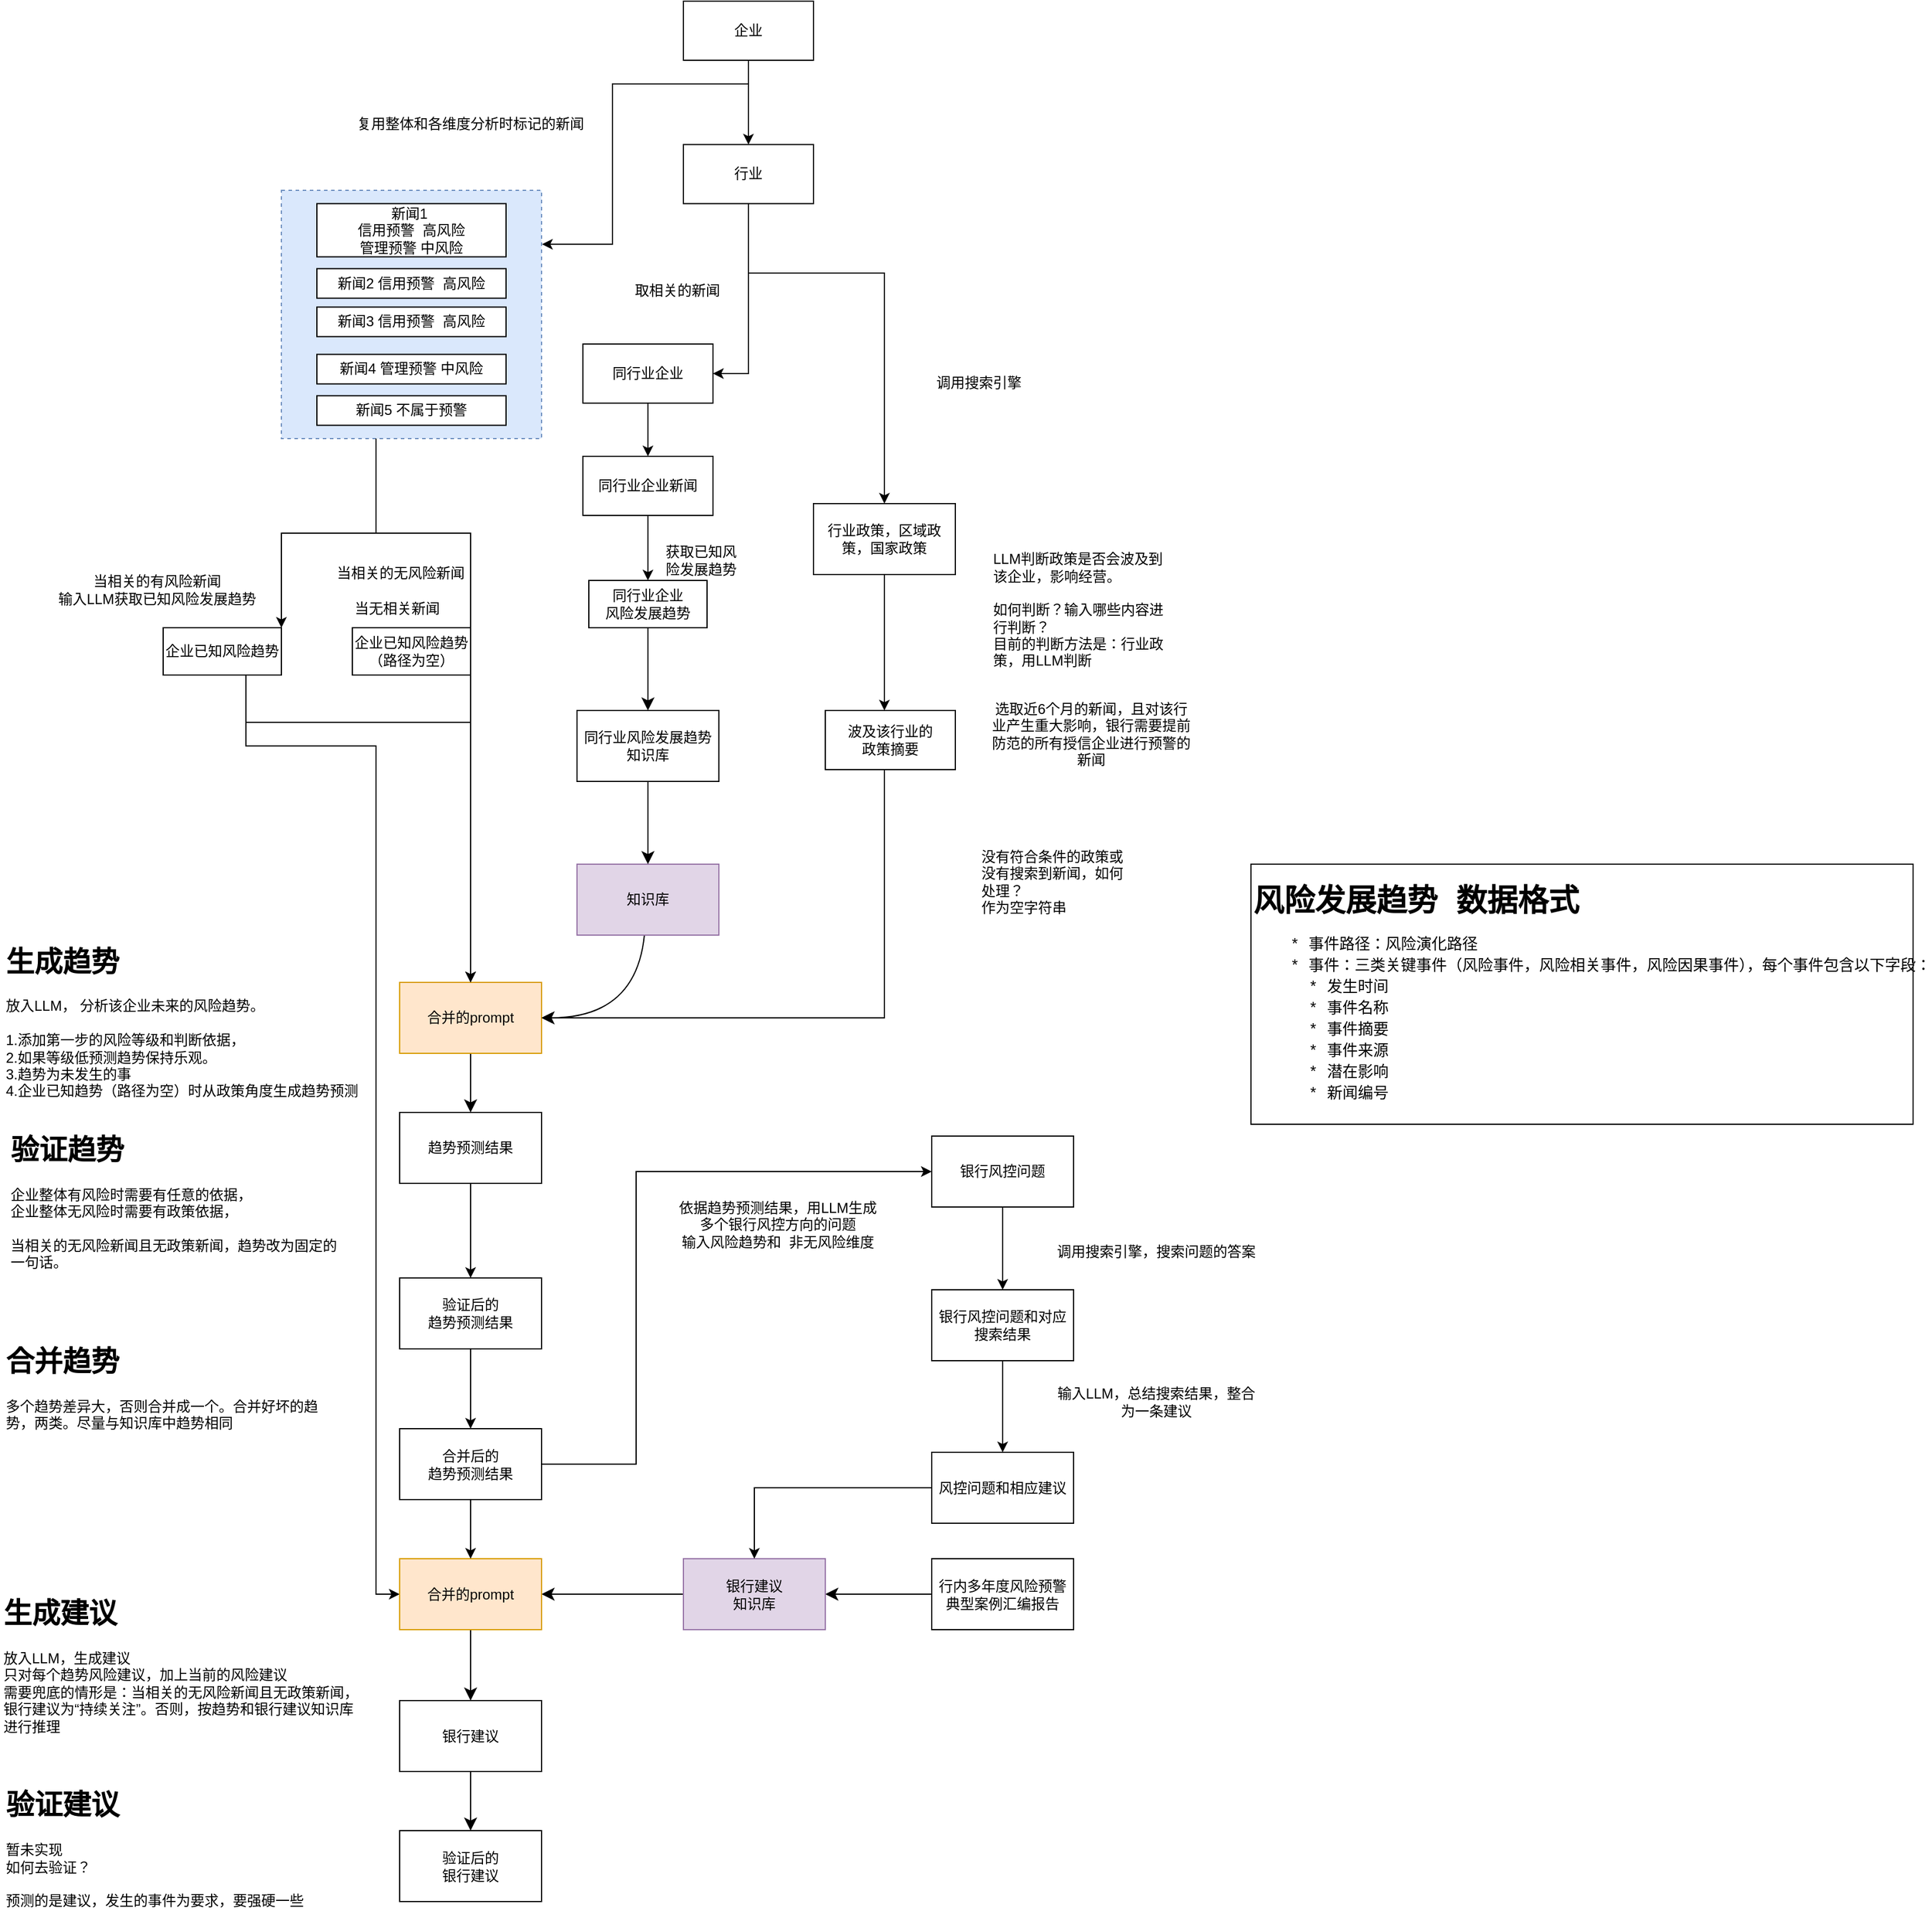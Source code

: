 <mxfile version="27.0.5" pages="5">
  <diagram id="g4KfrPMEAd8bduHjf5qQ" name="趋势预测">
    <mxGraphModel dx="2138" dy="1806" grid="1" gridSize="10" guides="1" tooltips="1" connect="1" arrows="1" fold="1" page="0" pageScale="1" pageWidth="827" pageHeight="1169" background="#FFFFFF" math="0" shadow="0">
      <root>
        <mxCell id="0" />
        <mxCell id="1" parent="0" />
        <mxCell id="ap1UafbcO5KSiNEdRv5n-14" style="edgeStyle=none;curved=1;orthogonalLoop=1;jettySize=auto;html=1;entryX=1;entryY=0.5;entryDx=0;entryDy=0;fontSize=12;startSize=8;endSize=8;" parent="1" source="oFf2WfIn4G3x6mx1aA_b-1" target="oFf2WfIn4G3x6mx1aA_b-9" edge="1">
          <mxGeometry relative="1" as="geometry">
            <Array as="points">
              <mxPoint x="-270" y="-40" />
            </Array>
          </mxGeometry>
        </mxCell>
        <mxCell id="oFf2WfIn4G3x6mx1aA_b-1" value="知识库" style="rounded=0;whiteSpace=wrap;html=1;fillColor=#e1d5e7;strokeColor=#9673a6;" parent="1" vertex="1">
          <mxGeometry x="-320" y="-170" width="120" height="60" as="geometry" />
        </mxCell>
        <mxCell id="cwKaPlKyqX2xf4Qcig6E-10" style="edgeStyle=none;curved=1;orthogonalLoop=1;jettySize=auto;html=1;entryX=0.5;entryY=0;entryDx=0;entryDy=0;fontSize=12;startSize=8;endSize=8;" parent="1" source="oFf2WfIn4G3x6mx1aA_b-5" target="oFf2WfIn4G3x6mx1aA_b-1" edge="1">
          <mxGeometry relative="1" as="geometry" />
        </mxCell>
        <mxCell id="oFf2WfIn4G3x6mx1aA_b-5" value="同行业风险发展趋势&lt;br&gt;知识库" style="rounded=0;whiteSpace=wrap;html=1;" parent="1" vertex="1">
          <mxGeometry x="-320" y="-300" width="120" height="60" as="geometry" />
        </mxCell>
        <mxCell id="ZHlB8Fmt3uqJ9cnptXor-5" value="" style="edgeStyle=none;curved=1;orthogonalLoop=1;jettySize=auto;html=1;fontSize=12;startSize=8;endSize=8;" parent="1" source="oFf2WfIn4G3x6mx1aA_b-9" target="ZHlB8Fmt3uqJ9cnptXor-4" edge="1">
          <mxGeometry relative="1" as="geometry" />
        </mxCell>
        <mxCell id="oFf2WfIn4G3x6mx1aA_b-9" value="合并的prompt" style="rounded=0;whiteSpace=wrap;html=1;fillColor=#ffe6cc;strokeColor=#d79b00;" parent="1" vertex="1">
          <mxGeometry x="-470" y="-70" width="120" height="60" as="geometry" />
        </mxCell>
        <mxCell id="oFf2WfIn4G3x6mx1aA_b-12" value="&lt;div style=&quot;&quot;&gt;&lt;h1&gt;&lt;span style=&quot;background-color: transparent; color: light-dark(rgb(0, 0, 0), rgb(255, 255, 255));&quot;&gt;生成趋势&lt;/span&gt;&lt;/h1&gt;&lt;span style=&quot;background-color: transparent; color: light-dark(rgb(0, 0, 0), rgb(255, 255, 255));&quot;&gt;放入LLM， 分析该企业未来的风险趋势。&lt;/span&gt;&lt;/div&gt;&lt;br&gt;&lt;div&gt;1.添加第一步的风险等级和判断依据，&lt;/div&gt;&lt;div&gt;2.如果等级低预测趋势保持乐观。&lt;/div&gt;&lt;div&gt;&lt;span style=&quot;background-color: transparent; color: light-dark(rgb(0, 0, 0), rgb(255, 255, 255));&quot;&gt;3.趋势为未发生的事&lt;/span&gt;&lt;/div&gt;&lt;div&gt;4.&lt;span style=&quot;text-align: center;&quot;&gt;企业已知趋势（路径为空）&lt;/span&gt;时&lt;span style=&quot;text-align: center;&quot;&gt;从政策角度生成趋势预测&lt;/span&gt;&lt;br&gt;&lt;div&gt;&lt;span style=&quot;background-color: transparent; color: light-dark(rgb(0, 0, 0), rgb(255, 255, 255));&quot;&gt;&lt;br&gt;&lt;/span&gt;&lt;/div&gt;&lt;div&gt;&lt;br&gt;&lt;/div&gt;&lt;/div&gt;" style="text;html=1;align=left;verticalAlign=middle;whiteSpace=wrap;rounded=0;" parent="1" vertex="1">
          <mxGeometry x="-805" y="-100" width="305" height="140" as="geometry" />
        </mxCell>
        <mxCell id="ZHlB8Fmt3uqJ9cnptXor-7" value="" style="edgeStyle=none;curved=1;orthogonalLoop=1;jettySize=auto;html=1;fontSize=12;startSize=8;endSize=8;" parent="1" source="ap1UafbcO5KSiNEdRv5n-1" target="ZHlB8Fmt3uqJ9cnptXor-6" edge="1">
          <mxGeometry relative="1" as="geometry" />
        </mxCell>
        <mxCell id="ap1UafbcO5KSiNEdRv5n-1" value="银行建议" style="rounded=0;whiteSpace=wrap;html=1;" parent="1" vertex="1">
          <mxGeometry x="-470" y="537.5" width="120" height="60" as="geometry" />
        </mxCell>
        <mxCell id="QwEnGSgPYAtN27IPZTok-28" style="edgeStyle=orthogonalEdgeStyle;rounded=0;orthogonalLoop=1;jettySize=auto;html=1;" parent="1" source="ap1UafbcO5KSiNEdRv5n-3" target="oFf2WfIn4G3x6mx1aA_b-9" edge="1">
          <mxGeometry relative="1" as="geometry">
            <Array as="points">
              <mxPoint x="-600" y="-290" />
              <mxPoint x="-410" y="-290" />
            </Array>
          </mxGeometry>
        </mxCell>
        <mxCell id="gpuQHpmK6f_XV59q8Jwj-10" style="edgeStyle=orthogonalEdgeStyle;rounded=0;orthogonalLoop=1;jettySize=auto;html=1;entryX=0;entryY=0.5;entryDx=0;entryDy=0;" parent="1" source="ap1UafbcO5KSiNEdRv5n-3" target="cwKaPlKyqX2xf4Qcig6E-6" edge="1">
          <mxGeometry relative="1" as="geometry">
            <Array as="points">
              <mxPoint x="-600" y="-270" />
              <mxPoint x="-490" y="-270" />
              <mxPoint x="-490" y="448" />
            </Array>
          </mxGeometry>
        </mxCell>
        <mxCell id="ap1UafbcO5KSiNEdRv5n-3" value="企业已知风险趋势" style="rounded=0;whiteSpace=wrap;html=1;" parent="1" vertex="1">
          <mxGeometry x="-670" y="-370" width="100" height="40" as="geometry" />
        </mxCell>
        <mxCell id="cwKaPlKyqX2xf4Qcig6E-9" style="edgeStyle=none;curved=1;orthogonalLoop=1;jettySize=auto;html=1;entryX=1;entryY=0.5;entryDx=0;entryDy=0;fontSize=12;startSize=8;endSize=8;" parent="1" source="ap1UafbcO5KSiNEdRv5n-4" target="cwKaPlKyqX2xf4Qcig6E-5" edge="1">
          <mxGeometry relative="1" as="geometry" />
        </mxCell>
        <mxCell id="ap1UafbcO5KSiNEdRv5n-4" value="行内多年度风险预警典型案例汇编报告" style="rounded=0;whiteSpace=wrap;html=1;" parent="1" vertex="1">
          <mxGeometry x="-20" y="417.5" width="120" height="60" as="geometry" />
        </mxCell>
        <mxCell id="ap1UafbcO5KSiNEdRv5n-12" style="edgeStyle=none;curved=1;orthogonalLoop=1;jettySize=auto;html=1;entryX=0.5;entryY=0;entryDx=0;entryDy=0;fontSize=12;startSize=8;endSize=8;strokeColor=#000000;" parent="1" source="ap1UafbcO5KSiNEdRv5n-11" target="oFf2WfIn4G3x6mx1aA_b-5" edge="1">
          <mxGeometry relative="1" as="geometry" />
        </mxCell>
        <mxCell id="ap1UafbcO5KSiNEdRv5n-11" value="同行业企业&lt;br&gt;风险发展趋势" style="rounded=0;whiteSpace=wrap;html=1;" parent="1" vertex="1">
          <mxGeometry x="-310" y="-410" width="100" height="40" as="geometry" />
        </mxCell>
        <mxCell id="ap1UafbcO5KSiNEdRv5n-15" value="&lt;div style=&quot;font-family: Consolas, &amp;quot;Courier New&amp;quot;, monospace; font-weight: normal; font-size: 13px; line-height: 18px; white-space: pre;&quot;&gt;&lt;div style=&quot;&quot;&gt;&lt;h1 style=&quot;&quot;&gt;风险发展趋势 数据格式&lt;/h1&gt;&lt;font&gt;&lt;font style=&quot;color: rgb(0, 0, 0);&quot;&gt;&amp;nbsp; &amp;nbsp; * 事件路径：风险演化路径&lt;br&gt;&lt;/font&gt;&lt;font style=&quot;color: rgb(0, 0, 0);&quot;&gt;    * 事件：三类关键事件（风险事件，风险相关事件，风险因果事件），每个事件包含以下字段：&lt;/font&gt;&lt;/font&gt;&lt;/div&gt;&lt;div style=&quot;&quot;&gt;&lt;span style=&quot;color: rgb(206, 145, 120);&quot;&gt;&lt;font style=&quot;color: rgb(0, 0, 0);&quot;&gt;&amp;nbsp; &amp;nbsp; &amp;nbsp; * 发生时间&lt;/font&gt;&lt;/span&gt;&lt;/div&gt;&lt;div style=&quot;&quot;&gt;&lt;span style=&quot;color: rgb(206, 145, 120);&quot;&gt;&lt;font style=&quot;color: rgb(0, 0, 0);&quot;&gt;&amp;nbsp; &amp;nbsp; &amp;nbsp; * 事件名称&lt;/font&gt;&lt;/span&gt;&lt;/div&gt;&lt;div style=&quot;&quot;&gt;&lt;span style=&quot;color: rgb(206, 145, 120);&quot;&gt;&lt;font style=&quot;color: rgb(0, 0, 0);&quot;&gt;&amp;nbsp; &amp;nbsp; &amp;nbsp; * 事件摘要&lt;/font&gt;&lt;/span&gt;&lt;/div&gt;&lt;div style=&quot;&quot;&gt;&lt;span style=&quot;color: rgb(206, 145, 120);&quot;&gt;&lt;font style=&quot;color: rgb(0, 0, 0);&quot;&gt;&amp;nbsp; &amp;nbsp; &amp;nbsp; * 事件来源&lt;/font&gt;&lt;/span&gt;&lt;/div&gt;&lt;div style=&quot;&quot;&gt;&lt;span style=&quot;color: rgb(206, 145, 120);&quot;&gt;&lt;font style=&quot;color: rgb(0, 0, 0);&quot;&gt;&amp;nbsp; &amp;nbsp; &amp;nbsp; * 潜在影响&lt;/font&gt;&lt;/span&gt;&lt;/div&gt;&lt;div style=&quot;&quot;&gt;&lt;span style=&quot;color: rgb(206, 145, 120);&quot;&gt;&lt;font style=&quot;color: rgb(0, 0, 0);&quot;&gt;&amp;nbsp; &amp;nbsp; &amp;nbsp; * 新闻编号&lt;/font&gt;&lt;/span&gt;&lt;/div&gt;&lt;/div&gt;" style="text;whiteSpace=wrap;html=1;strokeColor=default;" parent="1" vertex="1">
          <mxGeometry x="250" y="-170" width="560" height="220" as="geometry" />
        </mxCell>
        <mxCell id="cwKaPlKyqX2xf4Qcig6E-8" style="edgeStyle=none;curved=1;orthogonalLoop=1;jettySize=auto;html=1;entryX=1;entryY=0.5;entryDx=0;entryDy=0;fontSize=12;startSize=8;endSize=8;" parent="1" source="cwKaPlKyqX2xf4Qcig6E-5" target="cwKaPlKyqX2xf4Qcig6E-6" edge="1">
          <mxGeometry relative="1" as="geometry" />
        </mxCell>
        <mxCell id="cwKaPlKyqX2xf4Qcig6E-5" value="银行建议&lt;br&gt;知识库" style="rounded=0;whiteSpace=wrap;html=1;fillColor=#e1d5e7;strokeColor=#9673a6;" parent="1" vertex="1">
          <mxGeometry x="-230" y="417.5" width="120" height="60" as="geometry" />
        </mxCell>
        <mxCell id="cwKaPlKyqX2xf4Qcig6E-11" style="edgeStyle=none;curved=1;orthogonalLoop=1;jettySize=auto;html=1;entryX=0.5;entryY=0;entryDx=0;entryDy=0;fontSize=12;startSize=8;endSize=8;" parent="1" source="cwKaPlKyqX2xf4Qcig6E-6" target="ap1UafbcO5KSiNEdRv5n-1" edge="1">
          <mxGeometry relative="1" as="geometry" />
        </mxCell>
        <mxCell id="cwKaPlKyqX2xf4Qcig6E-6" value="合并的prompt" style="rounded=0;whiteSpace=wrap;html=1;fillColor=#ffe6cc;strokeColor=#d79b00;" parent="1" vertex="1">
          <mxGeometry x="-470" y="417.5" width="120" height="60" as="geometry" />
        </mxCell>
        <mxCell id="cwKaPlKyqX2xf4Qcig6E-12" value="&lt;h1&gt;生成建议&lt;/h1&gt;&lt;div&gt;放入LLM，生成建议&lt;/div&gt;&lt;div&gt;只对每个趋势&lt;span style=&quot;background-color: transparent; color: light-dark(rgb(0, 0, 0), rgb(255, 255, 255));&quot;&gt;风险&lt;/span&gt;&lt;span style=&quot;background-color: transparent; color: light-dark(rgb(0, 0, 0), rgb(255, 255, 255));&quot;&gt;建议，加上当前的风险建议&lt;/span&gt;&lt;/div&gt;&lt;div&gt;需要兜底的情形是：&lt;span style=&quot;background-color: transparent; color: light-dark(rgb(0, 0, 0), rgb(255, 255, 255)); text-align: center;&quot;&gt;当相关的无风险&lt;/span&gt;&lt;span style=&quot;background-color: transparent; color: light-dark(rgb(0, 0, 0), rgb(255, 255, 255)); text-align: center;&quot;&gt;新闻&lt;/span&gt;&lt;span style=&quot;background-color: transparent; color: light-dark(rgb(0, 0, 0), rgb(255, 255, 255));&quot;&gt;且无政策新闻，&lt;/span&gt;&lt;span style=&quot;background-color: transparent; color: light-dark(rgb(0, 0, 0), rgb(255, 255, 255));&quot;&gt;银行&lt;/span&gt;&lt;span style=&quot;background-color: transparent; color: light-dark(rgb(0, 0, 0), rgb(255, 255, 255));&quot;&gt;建议为“持续关注”。否则&lt;/span&gt;&lt;span style=&quot;background-color: transparent; color: light-dark(rgb(0, 0, 0), rgb(255, 255, 255));&quot;&gt;，按趋势和银行建议知识库进行推理&lt;/span&gt;&lt;/div&gt;" style="text;html=1;align=left;verticalAlign=middle;whiteSpace=wrap;rounded=0;" parent="1" vertex="1">
          <mxGeometry x="-807.5" y="450" width="310" height="100" as="geometry" />
        </mxCell>
        <mxCell id="CqsjOWXtnqYqSsL9TkhR-2" value="" style="edgeStyle=orthogonalEdgeStyle;rounded=0;orthogonalLoop=1;jettySize=auto;html=1;" parent="1" source="cwKaPlKyqX2xf4Qcig6E-19" target="CqsjOWXtnqYqSsL9TkhR-1" edge="1">
          <mxGeometry relative="1" as="geometry" />
        </mxCell>
        <mxCell id="cwKaPlKyqX2xf4Qcig6E-19" value="银行风控问题" style="rounded=0;whiteSpace=wrap;html=1;" parent="1" vertex="1">
          <mxGeometry x="-20" y="60" width="120" height="60" as="geometry" />
        </mxCell>
        <mxCell id="WetCdsiVF_AP3SzyY_i4-49" style="edgeStyle=orthogonalEdgeStyle;rounded=0;orthogonalLoop=1;jettySize=auto;html=1;entryX=0.5;entryY=0;entryDx=0;entryDy=0;" parent="1" source="cwKaPlKyqX2xf4Qcig6E-22" edge="1">
          <mxGeometry relative="1" as="geometry">
            <mxPoint x="-60" y="-300" as="targetPoint" />
          </mxGeometry>
        </mxCell>
        <mxCell id="cwKaPlKyqX2xf4Qcig6E-22" value="行业政策，区域政策，国家政策" style="rounded=0;whiteSpace=wrap;html=1;" parent="1" vertex="1">
          <mxGeometry x="-120" y="-475" width="120" height="60" as="geometry" />
        </mxCell>
        <mxCell id="cwKaPlKyqX2xf4Qcig6E-35" value="&lt;div style=&quot;&quot;&gt;&lt;h1 style=&quot;text-align: left;&quot;&gt;&lt;span style=&quot;background-color: transparent; color: light-dark(rgb(0, 0, 0), rgb(255, 255, 255));&quot;&gt;验证趋势&lt;/span&gt;&lt;/h1&gt;&lt;div style=&quot;text-align: left;&quot;&gt;&lt;span style=&quot;background-color: transparent; color: light-dark(rgb(0, 0, 0), rgb(255, 255, 255));&quot;&gt;企业整体有风险时需要有任意的依据，&lt;/span&gt;&lt;/div&gt;&lt;div style=&quot;text-align: left;&quot;&gt;&lt;span style=&quot;background-color: transparent; color: light-dark(rgb(0, 0, 0), rgb(255, 255, 255));&quot;&gt;企业整体无风险时需要有政策依据，&lt;/span&gt;&lt;/div&gt;&lt;div style=&quot;text-align: left;&quot;&gt;&lt;br&gt;&lt;/div&gt;&lt;/div&gt;&lt;div style=&quot;text-align: left;&quot;&gt;&lt;span style=&quot;background-color: transparent; color: light-dark(rgb(0, 0, 0), rgb(255, 255, 255)); text-align: center;&quot;&gt;当相关的无风险&lt;/span&gt;&lt;span style=&quot;background-color: transparent; color: light-dark(rgb(0, 0, 0), rgb(255, 255, 255)); text-align: center;&quot;&gt;新闻&lt;/span&gt;且无政策新闻，趋势改为&lt;span style=&quot;background-color: transparent; color: light-dark(rgb(0, 0, 0), rgb(255, 255, 255));&quot;&gt;固定的一句话。&lt;/span&gt;&lt;/div&gt;&lt;div style=&quot;text-align: left;&quot;&gt;&lt;span style=&quot;background-color: transparent; color: light-dark(rgb(0, 0, 0), rgb(255, 255, 255));&quot;&gt;&lt;br&gt;&lt;/span&gt;&lt;/div&gt;&lt;div style=&quot;text-align: left;&quot;&gt;&lt;br&gt;&lt;/div&gt;" style="text;html=1;align=center;verticalAlign=middle;whiteSpace=wrap;rounded=0;" parent="1" vertex="1">
          <mxGeometry x="-800" y="33.75" width="280" height="176.25" as="geometry" />
        </mxCell>
        <mxCell id="gpuQHpmK6f_XV59q8Jwj-13" value="" style="edgeStyle=orthogonalEdgeStyle;rounded=0;orthogonalLoop=1;jettySize=auto;html=1;" parent="1" source="ZHlB8Fmt3uqJ9cnptXor-4" target="gpuQHpmK6f_XV59q8Jwj-12" edge="1">
          <mxGeometry relative="1" as="geometry" />
        </mxCell>
        <mxCell id="ZHlB8Fmt3uqJ9cnptXor-4" value="趋势预测结果" style="rounded=0;whiteSpace=wrap;html=1;" parent="1" vertex="1">
          <mxGeometry x="-470" y="40" width="120" height="60" as="geometry" />
        </mxCell>
        <mxCell id="ZHlB8Fmt3uqJ9cnptXor-6" value="验证后的&lt;br&gt;银行建议" style="rounded=0;whiteSpace=wrap;html=1;" parent="1" vertex="1">
          <mxGeometry x="-470" y="647.5" width="120" height="60" as="geometry" />
        </mxCell>
        <mxCell id="ZHlB8Fmt3uqJ9cnptXor-13" value="&lt;h1&gt;&lt;span style=&quot;&quot;&gt;验证建议&lt;/span&gt;&lt;/h1&gt;暂未实现&lt;br&gt;&lt;div&gt;&lt;span style=&quot;&quot;&gt;如何去验证？&lt;br&gt;&lt;br&gt;&lt;/span&gt;&lt;/div&gt;&lt;div&gt;预测的是建议，发生的事件为要求，要强硬一些&lt;/div&gt;" style="text;html=1;align=left;verticalAlign=middle;whiteSpace=wrap;rounded=0;" parent="1" vertex="1">
          <mxGeometry x="-805" y="610" width="275" height="90" as="geometry" />
        </mxCell>
        <mxCell id="ZHlB8Fmt3uqJ9cnptXor-16" value="LLM判断政策是否会波及到该企业，影响经营。&lt;br&gt;&lt;div&gt;&lt;br&gt;&lt;/div&gt;&lt;div&gt;如何判断？输入哪些内容进行判断？&lt;/div&gt;&lt;div&gt;目前的判断方法是：行业政策，用LLM判断&lt;/div&gt;" style="text;html=1;align=left;verticalAlign=middle;whiteSpace=wrap;rounded=0;" parent="1" vertex="1">
          <mxGeometry x="30" y="-425" width="150" height="80" as="geometry" />
        </mxCell>
        <mxCell id="QwEnGSgPYAtN27IPZTok-24" style="edgeStyle=orthogonalEdgeStyle;rounded=0;orthogonalLoop=1;jettySize=auto;html=1;entryX=1;entryY=0;entryDx=0;entryDy=0;" parent="1" source="dJdMZ9Y7PKRbqeQjchNC-1" target="ap1UafbcO5KSiNEdRv5n-3" edge="1">
          <mxGeometry relative="1" as="geometry">
            <Array as="points">
              <mxPoint x="-490" y="-450" />
              <mxPoint x="-570" y="-450" />
            </Array>
          </mxGeometry>
        </mxCell>
        <mxCell id="dJdMZ9Y7PKRbqeQjchNC-1" value="" style="rounded=0;whiteSpace=wrap;html=1;dashed=1;fillColor=#dae8fc;strokeColor=#6c8ebf;" parent="1" vertex="1">
          <mxGeometry x="-570" y="-740" width="220" height="210" as="geometry" />
        </mxCell>
        <mxCell id="dJdMZ9Y7PKRbqeQjchNC-2" value="新闻5 不属于预警" style="rounded=0;whiteSpace=wrap;html=1;" parent="1" vertex="1">
          <mxGeometry x="-540" y="-566.25" width="160" height="25" as="geometry" />
        </mxCell>
        <mxCell id="dJdMZ9Y7PKRbqeQjchNC-3" value="新闻4 管理预警 中风险" style="rounded=0;whiteSpace=wrap;html=1;" parent="1" vertex="1">
          <mxGeometry x="-540" y="-601.25" width="160" height="25" as="geometry" />
        </mxCell>
        <mxCell id="dJdMZ9Y7PKRbqeQjchNC-4" value="新闻3 信用预警&amp;nbsp; 高风险" style="rounded=0;whiteSpace=wrap;html=1;" parent="1" vertex="1">
          <mxGeometry x="-540" y="-641.25" width="160" height="25" as="geometry" />
        </mxCell>
        <mxCell id="dJdMZ9Y7PKRbqeQjchNC-5" value="新闻2 信用预警&amp;nbsp; 高风险" style="rounded=0;whiteSpace=wrap;html=1;" parent="1" vertex="1">
          <mxGeometry x="-540" y="-673.75" width="160" height="25" as="geometry" />
        </mxCell>
        <mxCell id="dJdMZ9Y7PKRbqeQjchNC-6" value="新闻1&amp;nbsp;&lt;div&gt;信用预警&amp;nbsp; 高风险&lt;div&gt;管理预警 中风险&lt;/div&gt;&lt;/div&gt;" style="rounded=0;whiteSpace=wrap;html=1;" parent="1" vertex="1">
          <mxGeometry x="-540" y="-728.75" width="160" height="45" as="geometry" />
        </mxCell>
        <mxCell id="WetCdsiVF_AP3SzyY_i4-5" style="edgeStyle=orthogonalEdgeStyle;rounded=0;orthogonalLoop=1;jettySize=auto;html=1;entryX=0.5;entryY=0;entryDx=0;entryDy=0;" parent="1" source="WetCdsiVF_AP3SzyY_i4-2" target="cwKaPlKyqX2xf4Qcig6E-22" edge="1">
          <mxGeometry relative="1" as="geometry">
            <Array as="points">
              <mxPoint x="-175" y="-670" />
              <mxPoint x="-60" y="-670" />
            </Array>
          </mxGeometry>
        </mxCell>
        <mxCell id="WetCdsiVF_AP3SzyY_i4-10" style="edgeStyle=orthogonalEdgeStyle;rounded=0;orthogonalLoop=1;jettySize=auto;html=1;entryX=1;entryY=0.5;entryDx=0;entryDy=0;" parent="1" source="WetCdsiVF_AP3SzyY_i4-2" target="WetCdsiVF_AP3SzyY_i4-9" edge="1">
          <mxGeometry relative="1" as="geometry">
            <mxPoint x="-200" y="-580" as="targetPoint" />
          </mxGeometry>
        </mxCell>
        <mxCell id="WetCdsiVF_AP3SzyY_i4-2" value="行业" style="html=1;whiteSpace=wrap;" parent="1" vertex="1">
          <mxGeometry x="-230" y="-778.75" width="110" height="50" as="geometry" />
        </mxCell>
        <mxCell id="WetCdsiVF_AP3SzyY_i4-6" style="edgeStyle=orthogonalEdgeStyle;rounded=0;orthogonalLoop=1;jettySize=auto;html=1;entryX=0.5;entryY=0;entryDx=0;entryDy=0;" parent="1" source="WetCdsiVF_AP3SzyY_i4-3" target="WetCdsiVF_AP3SzyY_i4-2" edge="1">
          <mxGeometry relative="1" as="geometry" />
        </mxCell>
        <mxCell id="WetCdsiVF_AP3SzyY_i4-3" value="企业" style="html=1;whiteSpace=wrap;" parent="1" vertex="1">
          <mxGeometry x="-230" y="-900" width="110" height="50" as="geometry" />
        </mxCell>
        <mxCell id="WetCdsiVF_AP3SzyY_i4-7" value="&lt;span&gt;&lt;font&gt;&lt;font style=&quot;color: rgb(0, 0, 0);&quot;&gt;调用搜索引擎&lt;/font&gt;&lt;/font&gt;&lt;/span&gt;" style="text;html=1;align=center;verticalAlign=middle;whiteSpace=wrap;rounded=0;" parent="1" vertex="1">
          <mxGeometry x="-40" y="-587.5" width="120" height="21.25" as="geometry" />
        </mxCell>
        <mxCell id="WetCdsiVF_AP3SzyY_i4-8" value="复用整体和各维度分析时标记的新闻" style="text;html=1;align=center;verticalAlign=middle;whiteSpace=wrap;rounded=0;" parent="1" vertex="1">
          <mxGeometry x="-515" y="-810" width="210" height="27.5" as="geometry" />
        </mxCell>
        <mxCell id="WetCdsiVF_AP3SzyY_i4-42" style="edgeStyle=orthogonalEdgeStyle;rounded=0;orthogonalLoop=1;jettySize=auto;html=1;entryX=0.5;entryY=0;entryDx=0;entryDy=0;" parent="1" source="WetCdsiVF_AP3SzyY_i4-9" target="WetCdsiVF_AP3SzyY_i4-40" edge="1">
          <mxGeometry relative="1" as="geometry" />
        </mxCell>
        <mxCell id="WetCdsiVF_AP3SzyY_i4-9" value="同行业企业" style="html=1;whiteSpace=wrap;" parent="1" vertex="1">
          <mxGeometry x="-315" y="-610" width="110" height="50" as="geometry" />
        </mxCell>
        <mxCell id="WetCdsiVF_AP3SzyY_i4-16" style="edgeStyle=orthogonalEdgeStyle;rounded=0;orthogonalLoop=1;jettySize=auto;html=1;entryX=0.5;entryY=0;entryDx=0;entryDy=0;" parent="1" source="WetCdsiVF_AP3SzyY_i4-14" target="cwKaPlKyqX2xf4Qcig6E-6" edge="1">
          <mxGeometry relative="1" as="geometry" />
        </mxCell>
        <mxCell id="WetCdsiVF_AP3SzyY_i4-29" style="edgeStyle=orthogonalEdgeStyle;rounded=0;orthogonalLoop=1;jettySize=auto;html=1;entryX=0;entryY=0.5;entryDx=0;entryDy=0;" parent="1" source="WetCdsiVF_AP3SzyY_i4-14" target="cwKaPlKyqX2xf4Qcig6E-19" edge="1">
          <mxGeometry relative="1" as="geometry">
            <Array as="points">
              <mxPoint x="-270" y="338" />
              <mxPoint x="-270" y="90" />
            </Array>
          </mxGeometry>
        </mxCell>
        <mxCell id="WetCdsiVF_AP3SzyY_i4-14" value="合并后的&lt;br&gt;趋势预测结果" style="rounded=0;whiteSpace=wrap;html=1;" parent="1" vertex="1">
          <mxGeometry x="-470" y="307.5" width="120" height="60" as="geometry" />
        </mxCell>
        <mxCell id="WetCdsiVF_AP3SzyY_i4-19" value="&lt;span style=&quot;text-align: center;&quot;&gt;当无&lt;/span&gt;&lt;span style=&quot;color: light-dark(rgb(0, 0, 0), rgb(255, 255, 255)); background-color: transparent; text-align: center;&quot;&gt;相关&lt;/span&gt;&lt;span style=&quot;color: light-dark(rgb(0, 0, 0), rgb(255, 255, 255)); background-color: transparent; text-align: center;&quot;&gt;新闻&lt;br&gt;&lt;br&gt;&lt;/span&gt;" style="text;whiteSpace=wrap;html=1;" parent="1" vertex="1">
          <mxGeometry x="-510" y="-400" width="80" height="30" as="geometry" />
        </mxCell>
        <mxCell id="WetCdsiVF_AP3SzyY_i4-20" value="&lt;span style=&quot;forced-color-adjust: none; color: light-dark(rgb(0, 0, 0), rgb(255, 255, 255)); font-family: Helvetica; font-size: 12px; font-style: normal; font-variant-ligatures: normal; font-variant-caps: normal; font-weight: 400; letter-spacing: normal; orphans: 2; text-indent: 0px; text-transform: none; widows: 2; word-spacing: 0px; -webkit-text-stroke-width: 0px; white-space: normal; background-color: transparent; text-decoration-thickness: initial; text-decoration-style: initial; text-decoration-color: initial; text-align: center;&quot;&gt;当相关的无风险&lt;/span&gt;&lt;span style=&quot;forced-color-adjust: none; color: light-dark(rgb(0, 0, 0), rgb(255, 255, 255)); font-family: Helvetica; font-size: 12px; font-style: normal; font-variant-ligatures: normal; font-variant-caps: normal; font-weight: 400; letter-spacing: normal; orphans: 2; text-indent: 0px; text-transform: none; widows: 2; word-spacing: 0px; -webkit-text-stroke-width: 0px; white-space: normal; background-color: transparent; text-decoration-thickness: initial; text-decoration-style: initial; text-decoration-color: initial; text-align: center;&quot;&gt;新闻&lt;/span&gt;" style="text;whiteSpace=wrap;html=1;" parent="1" vertex="1">
          <mxGeometry x="-525" y="-430" width="120" height="30" as="geometry" />
        </mxCell>
        <mxCell id="WetCdsiVF_AP3SzyY_i4-23" style="edgeStyle=orthogonalEdgeStyle;rounded=0;orthogonalLoop=1;jettySize=auto;html=1;exitX=0.5;exitY=1;exitDx=0;exitDy=0;" parent="1" source="WetCdsiVF_AP3SzyY_i4-20" target="WetCdsiVF_AP3SzyY_i4-20" edge="1">
          <mxGeometry relative="1" as="geometry" />
        </mxCell>
        <mxCell id="WetCdsiVF_AP3SzyY_i4-25" value="依据趋势预测结果，用LLM生成多个银行风控方向的问题&lt;br&gt;输入风险趋势和&amp;nbsp; 非无风险维度" style="text;html=1;align=center;verticalAlign=middle;whiteSpace=wrap;rounded=0;" parent="1" vertex="1">
          <mxGeometry x="-240" y="120" width="180" height="30" as="geometry" />
        </mxCell>
        <mxCell id="WetCdsiVF_AP3SzyY_i4-30" style="edgeStyle=orthogonalEdgeStyle;rounded=0;orthogonalLoop=1;jettySize=auto;html=1;entryX=0.5;entryY=0;entryDx=0;entryDy=0;" parent="1" source="WetCdsiVF_AP3SzyY_i4-26" target="cwKaPlKyqX2xf4Qcig6E-5" edge="1">
          <mxGeometry relative="1" as="geometry" />
        </mxCell>
        <mxCell id="WetCdsiVF_AP3SzyY_i4-26" value="风控问题和相应建议" style="rounded=0;whiteSpace=wrap;html=1;" parent="1" vertex="1">
          <mxGeometry x="-20" y="327.5" width="120" height="60" as="geometry" />
        </mxCell>
        <mxCell id="WetCdsiVF_AP3SzyY_i4-28" value="调用搜索引擎，搜索问题的答案" style="text;html=1;align=center;verticalAlign=middle;whiteSpace=wrap;rounded=0;" parent="1" vertex="1">
          <mxGeometry x="80" y="135" width="180" height="45" as="geometry" />
        </mxCell>
        <mxCell id="WetCdsiVF_AP3SzyY_i4-33" style="edgeStyle=orthogonalEdgeStyle;rounded=0;orthogonalLoop=1;jettySize=auto;html=1;entryX=1.002;entryY=0.217;entryDx=0;entryDy=0;entryPerimeter=0;" parent="1" source="WetCdsiVF_AP3SzyY_i4-3" target="dJdMZ9Y7PKRbqeQjchNC-1" edge="1">
          <mxGeometry relative="1" as="geometry">
            <Array as="points">
              <mxPoint x="-175" y="-830" />
              <mxPoint x="-290" y="-830" />
              <mxPoint x="-290" y="-694" />
            </Array>
          </mxGeometry>
        </mxCell>
        <mxCell id="WetCdsiVF_AP3SzyY_i4-35" value="当相关的有风险新闻&lt;br&gt;输入LLM获取已知风险发展趋势" style="text;html=1;align=center;verticalAlign=middle;whiteSpace=wrap;rounded=0;" parent="1" vertex="1">
          <mxGeometry x="-760" y="-415" width="170" height="26.25" as="geometry" />
        </mxCell>
        <mxCell id="WetCdsiVF_AP3SzyY_i4-37" value="获取已知风险发展趋势" style="text;html=1;align=center;verticalAlign=middle;whiteSpace=wrap;rounded=0;" parent="1" vertex="1">
          <mxGeometry x="-250" y="-440" width="70" height="25" as="geometry" />
        </mxCell>
        <mxCell id="WetCdsiVF_AP3SzyY_i4-41" style="edgeStyle=orthogonalEdgeStyle;rounded=0;orthogonalLoop=1;jettySize=auto;html=1;entryX=0.5;entryY=0;entryDx=0;entryDy=0;" parent="1" source="WetCdsiVF_AP3SzyY_i4-40" target="ap1UafbcO5KSiNEdRv5n-11" edge="1">
          <mxGeometry relative="1" as="geometry">
            <mxPoint x="-260" y="-420" as="targetPoint" />
          </mxGeometry>
        </mxCell>
        <mxCell id="WetCdsiVF_AP3SzyY_i4-40" value="同行业企业新闻" style="html=1;whiteSpace=wrap;" parent="1" vertex="1">
          <mxGeometry x="-315" y="-515" width="110" height="50" as="geometry" />
        </mxCell>
        <mxCell id="QwEnGSgPYAtN27IPZTok-17" style="edgeStyle=orthogonalEdgeStyle;rounded=0;orthogonalLoop=1;jettySize=auto;html=1;entryX=1;entryY=0.5;entryDx=0;entryDy=0;" parent="1" source="QwEnGSgPYAtN27IPZTok-4" target="oFf2WfIn4G3x6mx1aA_b-9" edge="1">
          <mxGeometry relative="1" as="geometry">
            <Array as="points">
              <mxPoint x="-60" y="-40" />
            </Array>
          </mxGeometry>
        </mxCell>
        <mxCell id="QwEnGSgPYAtN27IPZTok-4" value="波及该行业的&lt;br&gt;政策摘要" style="html=1;whiteSpace=wrap;" parent="1" vertex="1">
          <mxGeometry x="-110" y="-300" width="110" height="50" as="geometry" />
        </mxCell>
        <mxCell id="QwEnGSgPYAtN27IPZTok-18" value="取相关的新闻" style="text;html=1;align=center;verticalAlign=middle;whiteSpace=wrap;rounded=0;" parent="1" vertex="1">
          <mxGeometry x="-280" y="-670" width="90" height="30" as="geometry" />
        </mxCell>
        <mxCell id="qhXJRESV7l43tF63Z7o0-2" value="没有符合条件的政策或没有搜索到新闻，如何处理？&lt;div&gt;作为空字符串&lt;/div&gt;" style="text;html=1;align=left;verticalAlign=middle;whiteSpace=wrap;rounded=0;" parent="1" vertex="1">
          <mxGeometry x="20" y="-170" width="130" height="30" as="geometry" />
        </mxCell>
        <mxCell id="r8u7frt3MWLwYml41iRF-2" value="选取近6个月的新闻，且对该行业产生重大影响，银行需要提前防范的所有授信企业进行预警的新闻" style="text;html=1;align=center;verticalAlign=middle;whiteSpace=wrap;rounded=0;" parent="1" vertex="1">
          <mxGeometry x="30" y="-300" width="170" height="40" as="geometry" />
        </mxCell>
        <mxCell id="gpuQHpmK6f_XV59q8Jwj-6" value="" style="endArrow=classic;html=1;rounded=0;entryX=0.5;entryY=0;entryDx=0;entryDy=0;" parent="1" target="oFf2WfIn4G3x6mx1aA_b-9" edge="1">
          <mxGeometry width="50" height="50" relative="1" as="geometry">
            <mxPoint x="-490" y="-530" as="sourcePoint" />
            <mxPoint x="-410" y="-330" as="targetPoint" />
            <Array as="points">
              <mxPoint x="-490" y="-450" />
              <mxPoint x="-410" y="-450" />
              <mxPoint x="-410" y="-320" />
            </Array>
          </mxGeometry>
        </mxCell>
        <mxCell id="gpuQHpmK6f_XV59q8Jwj-7" value="企业已知风险趋势（路径为空）" style="rounded=0;whiteSpace=wrap;html=1;" parent="1" vertex="1">
          <mxGeometry x="-510" y="-370" width="100" height="40" as="geometry" />
        </mxCell>
        <mxCell id="gpuQHpmK6f_XV59q8Jwj-14" style="edgeStyle=orthogonalEdgeStyle;rounded=0;orthogonalLoop=1;jettySize=auto;html=1;entryX=0.5;entryY=0;entryDx=0;entryDy=0;" parent="1" source="gpuQHpmK6f_XV59q8Jwj-12" target="WetCdsiVF_AP3SzyY_i4-14" edge="1">
          <mxGeometry relative="1" as="geometry" />
        </mxCell>
        <mxCell id="gpuQHpmK6f_XV59q8Jwj-12" value="验证后的&lt;br&gt;趋势预测结果" style="rounded=0;whiteSpace=wrap;html=1;" parent="1" vertex="1">
          <mxGeometry x="-470" y="180" width="120" height="60" as="geometry" />
        </mxCell>
        <mxCell id="gpuQHpmK6f_XV59q8Jwj-15" value="&lt;h1 style=&quot;margin-top: 0px;&quot;&gt;合并趋势&lt;/h1&gt;&lt;p&gt;多个趋势差异大，否则合并成一个。合并好坏的趋势，两类。尽量与知识库中趋势相同&lt;/p&gt;" style="text;html=1;whiteSpace=wrap;overflow=hidden;rounded=0;" parent="1" vertex="1">
          <mxGeometry x="-805" y="230" width="275" height="110" as="geometry" />
        </mxCell>
        <mxCell id="CqsjOWXtnqYqSsL9TkhR-8" style="edgeStyle=orthogonalEdgeStyle;rounded=0;orthogonalLoop=1;jettySize=auto;html=1;entryX=0.5;entryY=0;entryDx=0;entryDy=0;" parent="1" source="CqsjOWXtnqYqSsL9TkhR-1" target="WetCdsiVF_AP3SzyY_i4-26" edge="1">
          <mxGeometry relative="1" as="geometry" />
        </mxCell>
        <mxCell id="CqsjOWXtnqYqSsL9TkhR-1" value="银行风控问题和对应搜索结果" style="rounded=0;whiteSpace=wrap;html=1;" parent="1" vertex="1">
          <mxGeometry x="-20" y="190" width="120" height="60" as="geometry" />
        </mxCell>
        <mxCell id="CqsjOWXtnqYqSsL9TkhR-9" value="输入LLM，总结搜索结果，整合为一条建议" style="text;html=1;align=center;verticalAlign=middle;whiteSpace=wrap;rounded=0;" parent="1" vertex="1">
          <mxGeometry x="80" y="262.5" width="180" height="45" as="geometry" />
        </mxCell>
      </root>
    </mxGraphModel>
  </diagram>
  <diagram name="整体和各维度分析" id="-CptS_FyW93wxNX5hnl3">
    <mxGraphModel dx="1173" dy="758" grid="1" gridSize="10" guides="1" tooltips="1" connect="1" arrows="1" fold="1" page="1" pageScale="1" pageWidth="827" pageHeight="1169" background="#FFFFFF" math="0" shadow="0">
      <root>
        <mxCell id="0" />
        <mxCell id="1" parent="0" />
        <mxCell id="s7Zkl6-Z5yvxKvuWmYw4-3" style="edgeStyle=orthogonalEdgeStyle;rounded=0;orthogonalLoop=1;jettySize=auto;html=1;exitX=0.689;exitY=1.017;exitDx=0;exitDy=0;exitPerimeter=0;" edge="1" parent="1" source="sgrRT7Y9RnZKxksEeC1y-44">
          <mxGeometry relative="1" as="geometry">
            <mxPoint x="285" y="1507.5" as="targetPoint" />
            <mxPoint x="420" y="1360" as="sourcePoint" />
            <Array as="points">
              <mxPoint x="381" y="1360" />
              <mxPoint x="380" y="1508" />
            </Array>
          </mxGeometry>
        </mxCell>
        <mxCell id="sgrRT7Y9RnZKxksEeC1y-44" value="" style="rounded=0;whiteSpace=wrap;html=1;" parent="1" vertex="1">
          <mxGeometry x="250" y="1120" width="190" height="232.5" as="geometry" />
        </mxCell>
        <mxCell id="sgrRT7Y9RnZKxksEeC1y-24" value="" style="rounded=0;whiteSpace=wrap;html=1;dashed=1;" parent="1" vertex="1">
          <mxGeometry x="260" y="1240" width="166" height="90" as="geometry" />
        </mxCell>
        <mxCell id="sgrRT7Y9RnZKxksEeC1y-23" value="" style="rounded=0;whiteSpace=wrap;html=1;dashed=1;" parent="1" vertex="1">
          <mxGeometry x="260" y="1135" width="170" height="100" as="geometry" />
        </mxCell>
        <mxCell id="s7Zkl6-Z5yvxKvuWmYw4-4" style="edgeStyle=orthogonalEdgeStyle;rounded=0;orthogonalLoop=1;jettySize=auto;html=1;" edge="1" parent="1" source="sgrRT7Y9RnZKxksEeC1y-10">
          <mxGeometry relative="1" as="geometry">
            <mxPoint x="253" y="810" as="targetPoint" />
          </mxGeometry>
        </mxCell>
        <mxCell id="sgrRT7Y9RnZKxksEeC1y-10" value="" style="rounded=0;whiteSpace=wrap;html=1;dashed=1;fillColor=none;" parent="1" vertex="1">
          <mxGeometry x="198.25" y="580" width="110" height="160" as="geometry" />
        </mxCell>
        <mxCell id="sgrRT7Y9RnZKxksEeC1y-1" value="新闻5" style="rounded=0;whiteSpace=wrap;html=1;" parent="1" vertex="1">
          <mxGeometry x="218.25" y="710" width="70" height="20" as="geometry" />
        </mxCell>
        <mxCell id="sgrRT7Y9RnZKxksEeC1y-2" value="新闻4" style="rounded=0;whiteSpace=wrap;html=1;" parent="1" vertex="1">
          <mxGeometry x="218.25" y="680" width="70" height="20" as="geometry" />
        </mxCell>
        <mxCell id="sgrRT7Y9RnZKxksEeC1y-3" value="新闻3" style="rounded=0;whiteSpace=wrap;html=1;" parent="1" vertex="1">
          <mxGeometry x="218.25" y="650" width="70" height="20" as="geometry" />
        </mxCell>
        <mxCell id="sgrRT7Y9RnZKxksEeC1y-4" value="新闻2" style="rounded=0;whiteSpace=wrap;html=1;" parent="1" vertex="1">
          <mxGeometry x="218.25" y="620" width="70" height="20" as="geometry" />
        </mxCell>
        <mxCell id="sgrRT7Y9RnZKxksEeC1y-5" value="新闻1" style="rounded=0;whiteSpace=wrap;html=1;" parent="1" vertex="1">
          <mxGeometry x="218.25" y="590" width="70" height="20" as="geometry" />
        </mxCell>
        <mxCell id="sgrRT7Y9RnZKxksEeC1y-9" value="获取新闻数据&lt;div&gt;搜索引擎、API&lt;/div&gt;" style="text;html=1;align=center;verticalAlign=middle;whiteSpace=wrap;rounded=0;" parent="1" vertex="1">
          <mxGeometry x="358.25" y="510" width="125" height="30" as="geometry" />
        </mxCell>
        <mxCell id="sgrRT7Y9RnZKxksEeC1y-14" value="若能搜到新闻，用LLM标记 各个新闻&lt;div&gt;风险维度、风险等级、可信度、关注企业&lt;/div&gt;" style="text;html=1;align=center;verticalAlign=middle;whiteSpace=wrap;rounded=0;" parent="1" vertex="1">
          <mxGeometry x="300" y="755" width="257.5" height="40" as="geometry" />
        </mxCell>
        <mxCell id="sgrRT7Y9RnZKxksEeC1y-15" value="信用预警" style="text;html=1;align=center;verticalAlign=middle;whiteSpace=wrap;rounded=0;" parent="1" vertex="1">
          <mxGeometry x="260" y="1170" width="60" height="30" as="geometry" />
        </mxCell>
        <mxCell id="sgrRT7Y9RnZKxksEeC1y-16" value="管理预警" style="text;html=1;align=center;verticalAlign=middle;whiteSpace=wrap;rounded=0;" parent="1" vertex="1">
          <mxGeometry x="260" y="1260" width="60" height="30" as="geometry" />
        </mxCell>
        <mxCell id="sgrRT7Y9RnZKxksEeC1y-17" value="新闻1" style="rounded=0;whiteSpace=wrap;html=1;" parent="1" vertex="1">
          <mxGeometry x="336" y="1140" width="70" height="20" as="geometry" />
        </mxCell>
        <mxCell id="sgrRT7Y9RnZKxksEeC1y-18" value="新闻2" style="rounded=0;whiteSpace=wrap;html=1;" parent="1" vertex="1">
          <mxGeometry x="336" y="1175" width="70" height="20" as="geometry" />
        </mxCell>
        <mxCell id="sgrRT7Y9RnZKxksEeC1y-19" value="新闻3" style="rounded=0;whiteSpace=wrap;html=1;" parent="1" vertex="1">
          <mxGeometry x="336" y="1210" width="70" height="20" as="geometry" />
        </mxCell>
        <mxCell id="sgrRT7Y9RnZKxksEeC1y-20" value="新闻1" style="rounded=0;whiteSpace=wrap;html=1;" parent="1" vertex="1">
          <mxGeometry x="336" y="1250" width="70" height="20" as="geometry" />
        </mxCell>
        <mxCell id="sgrRT7Y9RnZKxksEeC1y-22" value="新闻4" style="rounded=0;whiteSpace=wrap;html=1;" parent="1" vertex="1">
          <mxGeometry x="336" y="1290" width="70" height="20" as="geometry" />
        </mxCell>
        <mxCell id="sgrRT7Y9RnZKxksEeC1y-29" value="整理合并同风险维度新闻&lt;br&gt;删除无风险和非关注企业&lt;div&gt;&lt;br&gt;&lt;/div&gt;" style="text;html=1;align=center;verticalAlign=middle;whiteSpace=wrap;rounded=0;" parent="1" vertex="1">
          <mxGeometry x="331.75" y="1045" width="194" height="30" as="geometry" />
        </mxCell>
        <mxCell id="s7Zkl6-Z5yvxKvuWmYw4-1" style="edgeStyle=orthogonalEdgeStyle;rounded=0;orthogonalLoop=1;jettySize=auto;html=1;exitX=0.5;exitY=1;exitDx=0;exitDy=0;" edge="1" parent="1" source="sgrRT7Y9RnZKxksEeC1y-32" target="sgrRT7Y9RnZKxksEeC1y-44">
          <mxGeometry relative="1" as="geometry">
            <mxPoint x="140" y="1110" as="targetPoint" />
            <Array as="points">
              <mxPoint x="240" y="1025" />
              <mxPoint x="240" y="1100" />
              <mxPoint x="345" y="1100" />
            </Array>
          </mxGeometry>
        </mxCell>
        <mxCell id="s7Zkl6-Z5yvxKvuWmYw4-2" style="edgeStyle=orthogonalEdgeStyle;rounded=0;orthogonalLoop=1;jettySize=auto;html=1;entryX=0;entryY=0.5;entryDx=0;entryDy=0;" edge="1" parent="1" target="T9yDbReyKK24o-jUDLcp-8">
          <mxGeometry relative="1" as="geometry">
            <mxPoint x="240" y="1030" as="sourcePoint" />
            <mxPoint x="172.5" y="1515" as="targetPoint" />
            <Array as="points">
              <mxPoint x="240" y="1100" />
              <mxPoint x="90" y="1100" />
              <mxPoint x="90" y="1510" />
            </Array>
          </mxGeometry>
        </mxCell>
        <mxCell id="sgrRT7Y9RnZKxksEeC1y-32" value="" style="rounded=0;whiteSpace=wrap;html=1;dashed=1;fillColor=#dae8fc;strokeColor=#6c8ebf;" parent="1" vertex="1">
          <mxGeometry x="142.5" y="820" width="220" height="205" as="geometry" />
        </mxCell>
        <mxCell id="sgrRT7Y9RnZKxksEeC1y-33" value="新闻5 不属于预警" style="rounded=0;whiteSpace=wrap;html=1;" parent="1" vertex="1">
          <mxGeometry x="162.5" y="992.5" width="160" height="25" as="geometry" />
        </mxCell>
        <mxCell id="sgrRT7Y9RnZKxksEeC1y-34" value="新闻4 管理预警 中风险" style="rounded=0;whiteSpace=wrap;html=1;" parent="1" vertex="1">
          <mxGeometry x="162.5" y="957.5" width="160" height="25" as="geometry" />
        </mxCell>
        <mxCell id="sgrRT7Y9RnZKxksEeC1y-35" value="新闻3 信用预警&amp;nbsp; 高风险" style="rounded=0;whiteSpace=wrap;html=1;" parent="1" vertex="1">
          <mxGeometry x="162.5" y="917.5" width="160" height="25" as="geometry" />
        </mxCell>
        <mxCell id="sgrRT7Y9RnZKxksEeC1y-36" value="新闻2 信用预警&amp;nbsp; 高风险" style="rounded=0;whiteSpace=wrap;html=1;" parent="1" vertex="1">
          <mxGeometry x="162.5" y="885" width="160" height="25" as="geometry" />
        </mxCell>
        <mxCell id="sgrRT7Y9RnZKxksEeC1y-37" value="新闻1&amp;nbsp;&lt;div&gt;信用预警&amp;nbsp; 高风险&lt;div&gt;管理预警 中风险&lt;/div&gt;&lt;/div&gt;" style="rounded=0;whiteSpace=wrap;html=1;" parent="1" vertex="1">
          <mxGeometry x="162.5" y="830" width="160" height="45" as="geometry" />
        </mxCell>
        <mxCell id="sgrRT7Y9RnZKxksEeC1y-40" value="输入LLM，分析企业整体的风险和各预警维度的风险" style="text;html=1;align=center;verticalAlign=middle;whiteSpace=wrap;rounded=0;" parent="1" vertex="1">
          <mxGeometry x="414" y="1390" width="202.5" height="50" as="geometry" />
        </mxCell>
        <mxCell id="sgrRT7Y9RnZKxksEeC1y-50" value="&lt;div style=&quot;color: rgb(212, 212, 212); font-family: Consolas, &amp;quot;Courier New&amp;quot;, monospace; font-size: 13px; line-height: 18px; white-space: pre;&quot;&gt;&lt;div style=&quot;&quot;&gt;&lt;div style=&quot;background-color: rgb(30, 30, 30); line-height: 18px;&quot;&gt;&lt;div&gt;&lt;span style=&quot;color: #ce9178;&quot;&gt;* 风险等级：企业整体风险等级 &lt;/span&gt;&lt;/div&gt;&lt;div&gt;&lt;span style=&quot;color: #ce9178;&quot;&gt;* 判断依据：企业整体风险等级的判断依据，重点体现交叉风险，不要包含具体的新闻编号&lt;/span&gt;&lt;/div&gt;&lt;div&gt;&lt;span style=&quot;color: #ce9178;&quot;&gt;* 依据新闻：列表，存储判断依据中参考或提到的新闻编号&lt;/span&gt;&lt;/div&gt;&lt;div&gt;&lt;span style=&quot;color: #ce9178;&quot;&gt;* 各风险维度：列表，存储所有风险维度的数据&lt;/span&gt;&lt;/div&gt;&lt;div&gt;&lt;span style=&quot;color: #ce9178;&quot;&gt;&amp;nbsp; &amp;nbsp; * 风险维度: 风险维度名称/风险维度组合名称（用+号连接多个风险维度）&lt;/span&gt;&lt;/div&gt;&lt;div&gt;&lt;span style=&quot;color: #ce9178;&quot;&gt;&amp;nbsp; &amp;nbsp; * 风险等级：该风险维度的风险等级&lt;/span&gt;&lt;/div&gt;&lt;div&gt;&lt;span style=&quot;color: #ce9178;&quot;&gt;&amp;nbsp; &amp;nbsp; * 判断依据：风险等级的判断依据，不要包含具体的新闻编号&lt;/span&gt;&lt;/div&gt;&lt;div&gt;&lt;span style=&quot;color: #ce9178;&quot;&gt;&amp;nbsp; &amp;nbsp; * 依据新闻：列表，存储判断依据中参考或提到的新闻编号&lt;/span&gt;&lt;/div&gt;&lt;/div&gt;&lt;/div&gt;&lt;/div&gt;" style="rounded=0;whiteSpace=wrap;html=1;align=left;strokeColor=none;" parent="1" vertex="1">
          <mxGeometry x="420" y="1470" width="520" height="150" as="geometry" />
        </mxCell>
        <mxCell id="T9yDbReyKK24o-jUDLcp-1" value="&lt;div style=&quot;color: #d4d4d4;background-color: #1e1e1e;font-family: Consolas, &#39;Courier New&#39;, monospace;font-weight: normal;font-size: 13px;line-height: 18px;white-space: pre;&quot;&gt;&lt;div&gt;&lt;span style=&quot;color: #ce9178;&quot;&gt;&amp;nbsp; &amp;nbsp; &amp;nbsp; &amp;nbsp; * 关注企业名称：新闻中主要针对的企业，最关注的企业&lt;/span&gt;&lt;/div&gt;&lt;div&gt;&lt;span style=&quot;color: #ce9178;&quot;&gt;&amp;nbsp; &amp;nbsp; &amp;nbsp; &amp;nbsp; * 新闻编号：输入数据中的新闻编号&lt;/span&gt;&lt;/div&gt;&lt;div&gt;&lt;span style=&quot;color: #ce9178;&quot;&gt;&amp;nbsp; &amp;nbsp; &amp;nbsp; &amp;nbsp; * 可信度&lt;/span&gt;&lt;/div&gt;&lt;div&gt;&lt;span style=&quot;color: #ce9178;&quot;&gt;&amp;nbsp; &amp;nbsp; &amp;nbsp; &amp;nbsp; * 可信度分析&lt;/span&gt;&lt;/div&gt;&lt;div&gt;&lt;span style=&quot;color: #ce9178;&quot;&gt;&amp;nbsp; &amp;nbsp; &amp;nbsp; &amp;nbsp; * 风险：是一个列表，列表中每个元素是字典，字典中有风险维度和风险等级两个字段&lt;/span&gt;&lt;/div&gt;&lt;div&gt;&lt;span style=&quot;color: #ce9178;&quot;&gt;&amp;nbsp; &amp;nbsp; &amp;nbsp; &amp;nbsp; &amp;nbsp; &amp;nbsp; * 风险维度：（若涉及子维度，则标记其父维度）&lt;/span&gt;&lt;/div&gt;&lt;div&gt;&lt;span style=&quot;color: #ce9178;&quot;&gt;&amp;nbsp; &amp;nbsp; &amp;nbsp; &amp;nbsp; &amp;nbsp; &amp;nbsp; * 风险等级：按影响程度分为高风险、低风险、潜在风险、无风险&lt;/span&gt;&lt;/div&gt;&lt;div&gt;&lt;span style=&quot;color: #ce9178;&quot;&gt;&amp;nbsp; &amp;nbsp; &amp;nbsp; &amp;nbsp; &amp;nbsp; &amp;nbsp; * 判断依据：用1-2句话简要说明理由。风险维度和风险等级的判断依据&lt;/span&gt;&lt;/div&gt;&lt;/div&gt;" style="text;whiteSpace=wrap;html=1;" parent="1" vertex="1">
          <mxGeometry x="420" y="847.5" width="560" height="170" as="geometry" />
        </mxCell>
        <mxCell id="s7Zkl6-Z5yvxKvuWmYw4-10" style="edgeStyle=orthogonalEdgeStyle;rounded=0;orthogonalLoop=1;jettySize=auto;html=1;" edge="1" parent="1" source="T9yDbReyKK24o-jUDLcp-6">
          <mxGeometry relative="1" as="geometry">
            <mxPoint x="252.5" y="570" as="targetPoint" />
          </mxGeometry>
        </mxCell>
        <mxCell id="T9yDbReyKK24o-jUDLcp-6" value="企业" style="rounded=0;whiteSpace=wrap;html=1;" parent="1" vertex="1">
          <mxGeometry x="192.5" y="480" width="120" height="60" as="geometry" />
        </mxCell>
        <mxCell id="T9yDbReyKK24o-jUDLcp-8" value="分析结果" style="rounded=0;whiteSpace=wrap;html=1;" parent="1" vertex="1">
          <mxGeometry x="162.5" y="1480" width="120" height="60" as="geometry" />
        </mxCell>
        <mxCell id="s7Zkl6-Z5yvxKvuWmYw4-6" value="若无相关新闻，报错“无相关新闻”&lt;br&gt;若所有新闻无风险，输出无风险" style="text;html=1;align=center;verticalAlign=middle;whiteSpace=wrap;rounded=0;" vertex="1" parent="1">
          <mxGeometry x="20" y="1040" width="210" height="40" as="geometry" />
        </mxCell>
        <mxCell id="s7Zkl6-Z5yvxKvuWmYw4-9" value="若搜不到新闻，报错“找不到新闻”" style="text;html=1;align=center;verticalAlign=middle;whiteSpace=wrap;rounded=0;" vertex="1" parent="1">
          <mxGeometry x="60" y="760" width="150" height="30" as="geometry" />
        </mxCell>
      </root>
    </mxGraphModel>
  </diagram>
  <diagram id="d2ub4e0PEii1D2ZWoRgf" name="整体和各维度分析-事件版">
    <mxGraphModel dx="1104" dy="713" grid="1" gridSize="10" guides="1" tooltips="1" connect="1" arrows="1" fold="1" page="1" pageScale="1" pageWidth="827" pageHeight="1169" math="0" shadow="0">
      <root>
        <mxCell id="0" />
        <mxCell id="1" parent="0" />
        <mxCell id="2exLyM8WUDUN2Gsnus0I-20" style="edgeStyle=orthogonalEdgeStyle;rounded=0;orthogonalLoop=1;jettySize=auto;html=1;" parent="1" source="cd3YJRyKqjt9quc-LpvI-2" edge="1">
          <mxGeometry relative="1" as="geometry">
            <mxPoint x="660" y="1380" as="targetPoint" />
          </mxGeometry>
        </mxCell>
        <mxCell id="cd3YJRyKqjt9quc-LpvI-2" value="" style="rounded=0;whiteSpace=wrap;html=1;" parent="1" vertex="1">
          <mxGeometry x="565" y="1110" width="190" height="232.5" as="geometry" />
        </mxCell>
        <mxCell id="cd3YJRyKqjt9quc-LpvI-3" value="" style="rounded=0;whiteSpace=wrap;html=1;dashed=1;" parent="1" vertex="1">
          <mxGeometry x="580" y="1230" width="166" height="90" as="geometry" />
        </mxCell>
        <mxCell id="cd3YJRyKqjt9quc-LpvI-4" value="" style="rounded=0;whiteSpace=wrap;html=1;dashed=1;" parent="1" vertex="1">
          <mxGeometry x="580" y="1140" width="165.75" height="60" as="geometry" />
        </mxCell>
        <mxCell id="cd3YJRyKqjt9quc-LpvI-14" value="信用预警" style="text;html=1;align=center;verticalAlign=middle;whiteSpace=wrap;rounded=0;" parent="1" vertex="1">
          <mxGeometry x="580" y="1160" width="60" height="30" as="geometry" />
        </mxCell>
        <mxCell id="cd3YJRyKqjt9quc-LpvI-15" value="管理预警" style="text;html=1;align=center;verticalAlign=middle;whiteSpace=wrap;rounded=0;" parent="1" vertex="1">
          <mxGeometry x="580" y="1250" width="60" height="30" as="geometry" />
        </mxCell>
        <mxCell id="cd3YJRyKqjt9quc-LpvI-16" value="事件1" style="rounded=0;whiteSpace=wrap;html=1;" parent="1" vertex="1">
          <mxGeometry x="656" y="1160" width="70" height="20" as="geometry" />
        </mxCell>
        <mxCell id="cd3YJRyKqjt9quc-LpvI-19" value="事件1" style="rounded=0;whiteSpace=wrap;html=1;" parent="1" vertex="1">
          <mxGeometry x="656" y="1240" width="70" height="20" as="geometry" />
        </mxCell>
        <mxCell id="cd3YJRyKqjt9quc-LpvI-20" value="事件2" style="rounded=0;whiteSpace=wrap;html=1;" parent="1" vertex="1">
          <mxGeometry x="656" y="1280" width="70" height="20" as="geometry" />
        </mxCell>
        <mxCell id="2exLyM8WUDUN2Gsnus0I-19" style="edgeStyle=orthogonalEdgeStyle;rounded=0;orthogonalLoop=1;jettySize=auto;html=1;" parent="1" source="cd3YJRyKqjt9quc-LpvI-24" edge="1">
          <mxGeometry relative="1" as="geometry">
            <mxPoint x="655" y="1100" as="targetPoint" />
          </mxGeometry>
        </mxCell>
        <mxCell id="2exLyM8WUDUN2Gsnus0I-22" style="edgeStyle=orthogonalEdgeStyle;rounded=0;orthogonalLoop=1;jettySize=auto;html=1;entryX=1;entryY=0.5;entryDx=0;entryDy=0;" parent="1" source="cd3YJRyKqjt9quc-LpvI-24" target="cd3YJRyKqjt9quc-LpvI-35" edge="1">
          <mxGeometry relative="1" as="geometry">
            <Array as="points">
              <mxPoint x="655" y="1060" />
              <mxPoint x="790" y="1060" />
              <mxPoint x="790" y="1420" />
            </Array>
          </mxGeometry>
        </mxCell>
        <mxCell id="cd3YJRyKqjt9quc-LpvI-24" value="" style="rounded=0;whiteSpace=wrap;html=1;dashed=1;fillColor=#dae8fc;strokeColor=#6c8ebf;" parent="1" vertex="1">
          <mxGeometry x="545" y="910" width="220" height="120" as="geometry" />
        </mxCell>
        <mxCell id="cd3YJRyKqjt9quc-LpvI-28" value="事件2 信用预警&amp;nbsp; 高风险" style="rounded=0;whiteSpace=wrap;html=1;" parent="1" vertex="1">
          <mxGeometry x="574.25" y="990" width="160" height="25" as="geometry" />
        </mxCell>
        <mxCell id="cd3YJRyKqjt9quc-LpvI-29" value="事件1&amp;nbsp;&lt;div&gt;信用预警&amp;nbsp; 高风险&lt;div&gt;管理预警 中风险&lt;/div&gt;&lt;/div&gt;" style="rounded=0;whiteSpace=wrap;html=1;" parent="1" vertex="1">
          <mxGeometry x="574.25" y="930" width="160" height="45" as="geometry" />
        </mxCell>
        <mxCell id="cJzzWKVFRATyQQbDBBWp-1" style="edgeStyle=orthogonalEdgeStyle;rounded=0;orthogonalLoop=1;jettySize=auto;html=1;entryX=0.5;entryY=0;entryDx=0;entryDy=0;" edge="1" parent="1" source="cd3YJRyKqjt9quc-LpvI-34" target="R29dGJUp2xC-ZA4ES_pt-20">
          <mxGeometry relative="1" as="geometry" />
        </mxCell>
        <mxCell id="cd3YJRyKqjt9quc-LpvI-34" value="企业" style="rounded=0;whiteSpace=wrap;html=1;" parent="1" vertex="1">
          <mxGeometry x="594.25" y="650" width="120" height="60" as="geometry" />
        </mxCell>
        <mxCell id="cd3YJRyKqjt9quc-LpvI-35" value="分析结果" style="rounded=0;whiteSpace=wrap;html=1;" parent="1" vertex="1">
          <mxGeometry x="603" y="1390" width="120" height="60" as="geometry" />
        </mxCell>
        <mxCell id="cd3YJRyKqjt9quc-LpvI-36" value="若无相关新闻，报错“无相关新闻”&lt;br&gt;若所有新闻无风险，输出无风险" style="text;html=1;align=center;verticalAlign=middle;whiteSpace=wrap;rounded=0;" parent="1" vertex="1">
          <mxGeometry x="800" y="1206.25" width="210" height="40" as="geometry" />
        </mxCell>
        <mxCell id="2exLyM8WUDUN2Gsnus0I-23" value="&lt;h1 style=&quot;margin-top: 0px;&quot;&gt;5.整理事件&lt;/h1&gt;&lt;p&gt;&lt;span style=&quot;text-align: center;&quot;&gt;整理合并同风险维度新闻&lt;/span&gt;&lt;br style=&quot;text-align: center;&quot;&gt;&lt;span style=&quot;text-align: center;&quot;&gt;删除无风险和非关注企业&lt;/span&gt;&lt;/p&gt;" style="text;html=1;whiteSpace=wrap;overflow=hidden;rounded=0;" parent="1" vertex="1">
          <mxGeometry x="280" y="1030" width="180" height="120" as="geometry" />
        </mxCell>
        <mxCell id="2exLyM8WUDUN2Gsnus0I-25" value="&lt;h1 style=&quot;margin-top: 0px;&quot;&gt;标记事件维度&lt;/h1&gt;&lt;p&gt;&lt;span style=&quot;background-color: transparent; color: light-dark(rgb(0, 0, 0), rgb(255, 255, 255));&quot;&gt;输入LLM，风险维度、风险等级、可信度、关注企业&lt;/span&gt;&lt;/p&gt;" style="text;html=1;whiteSpace=wrap;overflow=hidden;rounded=0;" parent="1" vertex="1">
          <mxGeometry x="278.63" y="860" width="180" height="120" as="geometry" />
        </mxCell>
        <mxCell id="2exLyM8WUDUN2Gsnus0I-28" value="&lt;h1 style=&quot;margin-top: 0px;&quot;&gt;6.分析风险&lt;/h1&gt;&lt;p&gt;&lt;span style=&quot;text-align: center;&quot;&gt;输入LLM，分析企业整体的风险和各预警维度的风险&lt;/span&gt;&lt;/p&gt;" style="text;html=1;whiteSpace=wrap;overflow=hidden;rounded=0;" parent="1" vertex="1">
          <mxGeometry x="276" y="1330" width="180" height="120" as="geometry" />
        </mxCell>
        <mxCell id="R29dGJUp2xC-ZA4ES_pt-24" style="edgeStyle=orthogonalEdgeStyle;rounded=0;orthogonalLoop=1;jettySize=auto;html=1;entryX=0.5;entryY=0;entryDx=0;entryDy=0;" edge="1" parent="1" source="R29dGJUp2xC-ZA4ES_pt-20" target="cd3YJRyKqjt9quc-LpvI-24">
          <mxGeometry relative="1" as="geometry" />
        </mxCell>
        <mxCell id="R29dGJUp2xC-ZA4ES_pt-20" value="N个事件" style="rounded=0;whiteSpace=wrap;html=1;" vertex="1" parent="1">
          <mxGeometry x="594.25" y="770" width="120" height="60" as="geometry" />
        </mxCell>
        <mxCell id="R29dGJUp2xC-ZA4ES_pt-22" value="&lt;h1 style=&quot;margin-top: 0px;&quot;&gt;从企业事件库获取事件&lt;/h1&gt;" style="text;html=1;whiteSpace=wrap;overflow=hidden;rounded=0;" vertex="1" parent="1">
          <mxGeometry x="276" y="720" width="250" height="100" as="geometry" />
        </mxCell>
      </root>
    </mxGraphModel>
  </diagram>
  <diagram id="F8L8f0wwMO5sb5mmARsf" name="趋势预测-事件版">
    <mxGraphModel dx="1765" dy="1775" grid="1" gridSize="10" guides="1" tooltips="1" connect="1" arrows="1" fold="1" page="1" pageScale="1" pageWidth="827" pageHeight="1169" math="0" shadow="0">
      <root>
        <mxCell id="0" />
        <mxCell id="1" parent="0" />
        <mxCell id="4PFKk2_Rkaxq9EQ5yIno-4" value="同行业风险发展趋势&lt;br&gt;知识库" style="rounded=0;whiteSpace=wrap;html=1;fillColor=#e1d5e7;strokeColor=#9673a6;" parent="1" vertex="1">
          <mxGeometry x="-320" y="-300" width="120" height="60" as="geometry" />
        </mxCell>
        <mxCell id="4PFKk2_Rkaxq9EQ5yIno-5" value="" style="edgeStyle=none;curved=1;orthogonalLoop=1;jettySize=auto;html=1;fontSize=12;startSize=8;endSize=8;" parent="1" source="4PFKk2_Rkaxq9EQ5yIno-6" target="4PFKk2_Rkaxq9EQ5yIno-29" edge="1">
          <mxGeometry relative="1" as="geometry" />
        </mxCell>
        <mxCell id="4PFKk2_Rkaxq9EQ5yIno-6" value="合并的prompt" style="rounded=0;whiteSpace=wrap;html=1;fillColor=#ffe6cc;strokeColor=#d79b00;" parent="1" vertex="1">
          <mxGeometry x="-470" y="-70" width="120" height="60" as="geometry" />
        </mxCell>
        <mxCell id="4PFKk2_Rkaxq9EQ5yIno-7" value="&lt;div style=&quot;&quot;&gt;&lt;h1&gt;&lt;span style=&quot;background-color: transparent; color: light-dark(rgb(0, 0, 0), rgb(255, 255, 255));&quot;&gt;生成趋势&lt;/span&gt;&lt;/h1&gt;&lt;span style=&quot;background-color: transparent; color: light-dark(rgb(0, 0, 0), rgb(255, 255, 255));&quot;&gt;放入LLM， 分析该企业未来的风险趋势。&lt;/span&gt;&lt;/div&gt;&lt;br&gt;&lt;div&gt;1.添加第一步的风险等级和判断依据，&lt;/div&gt;&lt;div&gt;2.如果等级低预测趋势保持乐观。&lt;/div&gt;&lt;div&gt;&lt;span style=&quot;background-color: transparent; color: light-dark(rgb(0, 0, 0), rgb(255, 255, 255));&quot;&gt;3.趋势为未发生的事&lt;/span&gt;&lt;/div&gt;&lt;div&gt;4.&lt;span style=&quot;text-align: center;&quot;&gt;企业已知趋势（路径为空）&lt;/span&gt;时&lt;span style=&quot;text-align: center;&quot;&gt;从政策角度生成趋势预测&lt;/span&gt;&lt;br&gt;&lt;div&gt;&lt;span style=&quot;background-color: transparent; color: light-dark(rgb(0, 0, 0), rgb(255, 255, 255));&quot;&gt;&lt;br&gt;&lt;/span&gt;&lt;/div&gt;&lt;div&gt;&lt;br&gt;&lt;/div&gt;&lt;/div&gt;" style="text;html=1;align=left;verticalAlign=middle;whiteSpace=wrap;rounded=0;" parent="1" vertex="1">
          <mxGeometry x="-805" y="-100" width="305" height="140" as="geometry" />
        </mxCell>
        <mxCell id="4PFKk2_Rkaxq9EQ5yIno-8" value="" style="edgeStyle=none;curved=1;orthogonalLoop=1;jettySize=auto;html=1;fontSize=12;startSize=8;endSize=8;" parent="1" source="4PFKk2_Rkaxq9EQ5yIno-9" target="4PFKk2_Rkaxq9EQ5yIno-30" edge="1">
          <mxGeometry relative="1" as="geometry" />
        </mxCell>
        <mxCell id="4PFKk2_Rkaxq9EQ5yIno-9" value="银行建议" style="rounded=0;whiteSpace=wrap;html=1;" parent="1" vertex="1">
          <mxGeometry x="-470" y="537.5" width="120" height="60" as="geometry" />
        </mxCell>
        <mxCell id="4PFKk2_Rkaxq9EQ5yIno-10" style="edgeStyle=orthogonalEdgeStyle;rounded=0;orthogonalLoop=1;jettySize=auto;html=1;" parent="1" source="4PFKk2_Rkaxq9EQ5yIno-12" target="4PFKk2_Rkaxq9EQ5yIno-6" edge="1">
          <mxGeometry relative="1" as="geometry">
            <Array as="points">
              <mxPoint x="-600" y="-290" />
              <mxPoint x="-410" y="-290" />
            </Array>
          </mxGeometry>
        </mxCell>
        <mxCell id="4PFKk2_Rkaxq9EQ5yIno-11" style="edgeStyle=orthogonalEdgeStyle;rounded=0;orthogonalLoop=1;jettySize=auto;html=1;entryX=0;entryY=0.5;entryDx=0;entryDy=0;" parent="1" source="4PFKk2_Rkaxq9EQ5yIno-12" target="4PFKk2_Rkaxq9EQ5yIno-21" edge="1">
          <mxGeometry relative="1" as="geometry">
            <Array as="points">
              <mxPoint x="-600" y="-270" />
              <mxPoint x="-490" y="-270" />
              <mxPoint x="-490" y="448" />
            </Array>
          </mxGeometry>
        </mxCell>
        <mxCell id="4PFKk2_Rkaxq9EQ5yIno-12" value="企业已知风险趋势" style="rounded=0;whiteSpace=wrap;html=1;" parent="1" vertex="1">
          <mxGeometry x="-670" y="-370" width="100" height="40" as="geometry" />
        </mxCell>
        <mxCell id="4PFKk2_Rkaxq9EQ5yIno-13" style="edgeStyle=none;curved=1;orthogonalLoop=1;jettySize=auto;html=1;entryX=1;entryY=0.5;entryDx=0;entryDy=0;fontSize=12;startSize=8;endSize=8;" parent="1" source="4PFKk2_Rkaxq9EQ5yIno-14" target="4PFKk2_Rkaxq9EQ5yIno-19" edge="1">
          <mxGeometry relative="1" as="geometry" />
        </mxCell>
        <mxCell id="4PFKk2_Rkaxq9EQ5yIno-14" value="行内多年度风险预警典型案例汇编报告" style="rounded=0;whiteSpace=wrap;html=1;" parent="1" vertex="1">
          <mxGeometry x="-20" y="417.5" width="120" height="60" as="geometry" />
        </mxCell>
        <mxCell id="4PFKk2_Rkaxq9EQ5yIno-15" style="edgeStyle=none;curved=1;orthogonalLoop=1;jettySize=auto;html=1;entryX=0.5;entryY=0;entryDx=0;entryDy=0;fontSize=12;startSize=8;endSize=8;strokeColor=#000000;" parent="1" source="4PFKk2_Rkaxq9EQ5yIno-16" target="4PFKk2_Rkaxq9EQ5yIno-4" edge="1">
          <mxGeometry relative="1" as="geometry" />
        </mxCell>
        <mxCell id="4PFKk2_Rkaxq9EQ5yIno-16" value="同行业企业&lt;br&gt;风险发展趋势" style="rounded=0;whiteSpace=wrap;html=1;" parent="1" vertex="1">
          <mxGeometry x="-310" y="-410" width="100" height="40" as="geometry" />
        </mxCell>
        <mxCell id="4PFKk2_Rkaxq9EQ5yIno-17" value="&lt;div style=&quot;font-family: Consolas, &amp;quot;Courier New&amp;quot;, monospace; font-weight: normal; font-size: 13px; line-height: 18px; white-space: pre;&quot;&gt;&lt;div style=&quot;&quot;&gt;&lt;h1 style=&quot;&quot;&gt;风险发展趋势 数据格式&lt;/h1&gt;&lt;font&gt;&lt;font style=&quot;color: rgb(0, 0, 0);&quot;&gt;&amp;nbsp; &amp;nbsp; * 事件路径：风险演化路径&lt;br&gt;&lt;/font&gt;&lt;font style=&quot;color: rgb(0, 0, 0);&quot;&gt;    * 事件：三类关键事件（风险事件，风险相关事件，风险因果事件），每个事件包含以下字段：&lt;/font&gt;&lt;/font&gt;&lt;/div&gt;&lt;div style=&quot;&quot;&gt;&lt;span style=&quot;color: rgb(206, 145, 120);&quot;&gt;&lt;font style=&quot;color: rgb(0, 0, 0);&quot;&gt;&amp;nbsp; &amp;nbsp; &amp;nbsp; * 发生时间&lt;/font&gt;&lt;/span&gt;&lt;/div&gt;&lt;div style=&quot;&quot;&gt;&lt;span style=&quot;color: rgb(206, 145, 120);&quot;&gt;&lt;font style=&quot;color: rgb(0, 0, 0);&quot;&gt;&amp;nbsp; &amp;nbsp; &amp;nbsp; * 事件名称&lt;/font&gt;&lt;/span&gt;&lt;/div&gt;&lt;div style=&quot;&quot;&gt;&lt;span style=&quot;color: rgb(206, 145, 120);&quot;&gt;&lt;font style=&quot;color: rgb(0, 0, 0);&quot;&gt;&amp;nbsp; &amp;nbsp; &amp;nbsp; * 事件摘要&lt;/font&gt;&lt;/span&gt;&lt;/div&gt;&lt;div style=&quot;&quot;&gt;&lt;span style=&quot;color: rgb(206, 145, 120);&quot;&gt;&lt;font style=&quot;color: rgb(0, 0, 0);&quot;&gt;&amp;nbsp; &amp;nbsp; &amp;nbsp; * 事件来源&lt;/font&gt;&lt;/span&gt;&lt;/div&gt;&lt;div style=&quot;&quot;&gt;&lt;span style=&quot;color: rgb(206, 145, 120);&quot;&gt;&lt;font style=&quot;color: rgb(0, 0, 0);&quot;&gt;&amp;nbsp; &amp;nbsp; &amp;nbsp; * 潜在影响&lt;/font&gt;&lt;/span&gt;&lt;/div&gt;&lt;div style=&quot;&quot;&gt;&lt;span style=&quot;color: rgb(206, 145, 120);&quot;&gt;&lt;font style=&quot;color: rgb(0, 0, 0);&quot;&gt;&amp;nbsp; &amp;nbsp; &amp;nbsp; * 新闻编号&lt;/font&gt;&lt;/span&gt;&lt;/div&gt;&lt;/div&gt;" style="text;whiteSpace=wrap;html=1;strokeColor=default;" parent="1" vertex="1">
          <mxGeometry x="250" y="-170" width="560" height="220" as="geometry" />
        </mxCell>
        <mxCell id="4PFKk2_Rkaxq9EQ5yIno-18" style="edgeStyle=none;curved=1;orthogonalLoop=1;jettySize=auto;html=1;entryX=1;entryY=0.5;entryDx=0;entryDy=0;fontSize=12;startSize=8;endSize=8;" parent="1" source="4PFKk2_Rkaxq9EQ5yIno-19" target="4PFKk2_Rkaxq9EQ5yIno-21" edge="1">
          <mxGeometry relative="1" as="geometry" />
        </mxCell>
        <mxCell id="4PFKk2_Rkaxq9EQ5yIno-19" value="银行建议&lt;br&gt;知识库" style="rounded=0;whiteSpace=wrap;html=1;fillColor=#e1d5e7;strokeColor=#9673a6;" parent="1" vertex="1">
          <mxGeometry x="-230" y="417.5" width="120" height="60" as="geometry" />
        </mxCell>
        <mxCell id="4PFKk2_Rkaxq9EQ5yIno-20" style="edgeStyle=none;curved=1;orthogonalLoop=1;jettySize=auto;html=1;entryX=0.5;entryY=0;entryDx=0;entryDy=0;fontSize=12;startSize=8;endSize=8;" parent="1" source="4PFKk2_Rkaxq9EQ5yIno-21" target="4PFKk2_Rkaxq9EQ5yIno-9" edge="1">
          <mxGeometry relative="1" as="geometry" />
        </mxCell>
        <mxCell id="4PFKk2_Rkaxq9EQ5yIno-21" value="合并的prompt" style="rounded=0;whiteSpace=wrap;html=1;fillColor=#ffe6cc;strokeColor=#d79b00;" parent="1" vertex="1">
          <mxGeometry x="-470" y="417.5" width="120" height="60" as="geometry" />
        </mxCell>
        <mxCell id="4PFKk2_Rkaxq9EQ5yIno-22" value="&lt;h1&gt;生成建议&lt;/h1&gt;&lt;div&gt;放入LLM，生成建议&lt;/div&gt;&lt;div&gt;只对每个趋势&lt;span style=&quot;background-color: transparent; color: light-dark(rgb(0, 0, 0), rgb(255, 255, 255));&quot;&gt;风险&lt;/span&gt;&lt;span style=&quot;background-color: transparent; color: light-dark(rgb(0, 0, 0), rgb(255, 255, 255));&quot;&gt;建议，加上当前的风险建议&lt;/span&gt;&lt;/div&gt;&lt;div&gt;需要兜底的情形是：&lt;span style=&quot;background-color: transparent; color: light-dark(rgb(0, 0, 0), rgb(255, 255, 255)); text-align: center;&quot;&gt;当相关的无风险&lt;/span&gt;&lt;span style=&quot;background-color: transparent; color: light-dark(rgb(0, 0, 0), rgb(255, 255, 255)); text-align: center;&quot;&gt;新闻&lt;/span&gt;&lt;span style=&quot;background-color: transparent; color: light-dark(rgb(0, 0, 0), rgb(255, 255, 255));&quot;&gt;且无政策新闻，&lt;/span&gt;&lt;span style=&quot;background-color: transparent; color: light-dark(rgb(0, 0, 0), rgb(255, 255, 255));&quot;&gt;银行&lt;/span&gt;&lt;span style=&quot;background-color: transparent; color: light-dark(rgb(0, 0, 0), rgb(255, 255, 255));&quot;&gt;建议为“持续关注”。否则&lt;/span&gt;&lt;span style=&quot;background-color: transparent; color: light-dark(rgb(0, 0, 0), rgb(255, 255, 255));&quot;&gt;，按趋势和银行建议知识库进行推理&lt;/span&gt;&lt;/div&gt;" style="text;html=1;align=left;verticalAlign=middle;whiteSpace=wrap;rounded=0;" parent="1" vertex="1">
          <mxGeometry x="-807.5" y="450" width="310" height="100" as="geometry" />
        </mxCell>
        <mxCell id="4PFKk2_Rkaxq9EQ5yIno-23" value="" style="edgeStyle=orthogonalEdgeStyle;rounded=0;orthogonalLoop=1;jettySize=auto;html=1;" parent="1" source="4PFKk2_Rkaxq9EQ5yIno-24" target="4PFKk2_Rkaxq9EQ5yIno-75" edge="1">
          <mxGeometry relative="1" as="geometry" />
        </mxCell>
        <mxCell id="4PFKk2_Rkaxq9EQ5yIno-24" value="银行风控问题" style="rounded=0;whiteSpace=wrap;html=1;" parent="1" vertex="1">
          <mxGeometry x="-20" y="60" width="120" height="60" as="geometry" />
        </mxCell>
        <mxCell id="4PFKk2_Rkaxq9EQ5yIno-25" style="edgeStyle=orthogonalEdgeStyle;rounded=0;orthogonalLoop=1;jettySize=auto;html=1;entryX=0.5;entryY=0;entryDx=0;entryDy=0;" parent="1" source="4PFKk2_Rkaxq9EQ5yIno-26" edge="1">
          <mxGeometry relative="1" as="geometry">
            <mxPoint x="-60" y="-300" as="targetPoint" />
          </mxGeometry>
        </mxCell>
        <mxCell id="4PFKk2_Rkaxq9EQ5yIno-26" value="行业政策，区域政策，国家政策" style="rounded=0;whiteSpace=wrap;html=1;" parent="1" vertex="1">
          <mxGeometry x="-120" y="-475" width="120" height="60" as="geometry" />
        </mxCell>
        <mxCell id="4PFKk2_Rkaxq9EQ5yIno-27" value="&lt;div style=&quot;&quot;&gt;&lt;h1 style=&quot;text-align: left;&quot;&gt;&lt;span style=&quot;background-color: transparent; color: light-dark(rgb(0, 0, 0), rgb(255, 255, 255));&quot;&gt;验证趋势&lt;/span&gt;&lt;/h1&gt;&lt;div style=&quot;text-align: left;&quot;&gt;&lt;span style=&quot;background-color: transparent; color: light-dark(rgb(0, 0, 0), rgb(255, 255, 255));&quot;&gt;企业整体有风险时需要有任意的依据，&lt;/span&gt;&lt;/div&gt;&lt;div style=&quot;text-align: left;&quot;&gt;&lt;span style=&quot;background-color: transparent; color: light-dark(rgb(0, 0, 0), rgb(255, 255, 255));&quot;&gt;企业整体无风险时需要有政策依据，&lt;/span&gt;&lt;/div&gt;&lt;div style=&quot;text-align: left;&quot;&gt;&lt;br&gt;&lt;/div&gt;&lt;/div&gt;&lt;div style=&quot;text-align: left;&quot;&gt;&lt;span style=&quot;background-color: transparent; color: light-dark(rgb(0, 0, 0), rgb(255, 255, 255)); text-align: center;&quot;&gt;当相关的无风险&lt;/span&gt;&lt;span style=&quot;background-color: transparent; color: light-dark(rgb(0, 0, 0), rgb(255, 255, 255)); text-align: center;&quot;&gt;新闻&lt;/span&gt;且无政策新闻，趋势改为&lt;span style=&quot;background-color: transparent; color: light-dark(rgb(0, 0, 0), rgb(255, 255, 255));&quot;&gt;固定的一句话。&lt;/span&gt;&lt;/div&gt;&lt;div style=&quot;text-align: left;&quot;&gt;&lt;span style=&quot;background-color: transparent; color: light-dark(rgb(0, 0, 0), rgb(255, 255, 255));&quot;&gt;&lt;br&gt;&lt;/span&gt;&lt;/div&gt;&lt;div style=&quot;text-align: left;&quot;&gt;&lt;br&gt;&lt;/div&gt;" style="text;html=1;align=center;verticalAlign=middle;whiteSpace=wrap;rounded=0;" parent="1" vertex="1">
          <mxGeometry x="-800" y="33.75" width="280" height="176.25" as="geometry" />
        </mxCell>
        <mxCell id="4PFKk2_Rkaxq9EQ5yIno-28" value="" style="edgeStyle=orthogonalEdgeStyle;rounded=0;orthogonalLoop=1;jettySize=auto;html=1;" parent="1" source="4PFKk2_Rkaxq9EQ5yIno-29" target="4PFKk2_Rkaxq9EQ5yIno-72" edge="1">
          <mxGeometry relative="1" as="geometry" />
        </mxCell>
        <mxCell id="4PFKk2_Rkaxq9EQ5yIno-29" value="趋势预测结果" style="rounded=0;whiteSpace=wrap;html=1;" parent="1" vertex="1">
          <mxGeometry x="-470" y="40" width="120" height="60" as="geometry" />
        </mxCell>
        <mxCell id="4PFKk2_Rkaxq9EQ5yIno-30" value="验证后的&lt;br&gt;银行建议" style="rounded=0;whiteSpace=wrap;html=1;" parent="1" vertex="1">
          <mxGeometry x="-470" y="647.5" width="120" height="60" as="geometry" />
        </mxCell>
        <mxCell id="4PFKk2_Rkaxq9EQ5yIno-31" value="&lt;h1&gt;&lt;span style=&quot;&quot;&gt;验证建议&lt;/span&gt;&lt;/h1&gt;暂未实现&lt;br&gt;&lt;div&gt;&lt;span style=&quot;&quot;&gt;如何去验证？&lt;br&gt;&lt;br&gt;&lt;/span&gt;&lt;/div&gt;&lt;div&gt;预测的是建议，发生的事件为要求，要强硬一些&lt;/div&gt;" style="text;html=1;align=left;verticalAlign=middle;whiteSpace=wrap;rounded=0;" parent="1" vertex="1">
          <mxGeometry x="-805" y="610" width="275" height="90" as="geometry" />
        </mxCell>
        <mxCell id="4PFKk2_Rkaxq9EQ5yIno-32" value="LLM判断政策是否会波及到该企业，影响经营。&lt;br&gt;&lt;div&gt;&lt;br&gt;&lt;/div&gt;&lt;div&gt;如何判断？输入哪些内容进行判断？&lt;/div&gt;&lt;div&gt;目前的判断方法是：行业政策，用LLM判断&lt;/div&gt;" style="text;html=1;align=left;verticalAlign=middle;whiteSpace=wrap;rounded=0;" parent="1" vertex="1">
          <mxGeometry x="30" y="-425" width="150" height="80" as="geometry" />
        </mxCell>
        <mxCell id="4PFKk2_Rkaxq9EQ5yIno-33" style="edgeStyle=orthogonalEdgeStyle;rounded=0;orthogonalLoop=1;jettySize=auto;html=1;entryX=1;entryY=0;entryDx=0;entryDy=0;" parent="1" target="4PFKk2_Rkaxq9EQ5yIno-12" edge="1">
          <mxGeometry relative="1" as="geometry">
            <Array as="points">
              <mxPoint x="-490" y="-450" />
              <mxPoint x="-570" y="-450" />
            </Array>
            <mxPoint x="-490" y="-530" as="sourcePoint" />
          </mxGeometry>
        </mxCell>
        <mxCell id="4PFKk2_Rkaxq9EQ5yIno-40" style="edgeStyle=orthogonalEdgeStyle;rounded=0;orthogonalLoop=1;jettySize=auto;html=1;entryX=0.5;entryY=0;entryDx=0;entryDy=0;" parent="1" source="4PFKk2_Rkaxq9EQ5yIno-42" target="4PFKk2_Rkaxq9EQ5yIno-26" edge="1">
          <mxGeometry relative="1" as="geometry">
            <Array as="points">
              <mxPoint x="-175" y="-670" />
              <mxPoint x="-60" y="-670" />
            </Array>
          </mxGeometry>
        </mxCell>
        <mxCell id="4PFKk2_Rkaxq9EQ5yIno-41" style="edgeStyle=orthogonalEdgeStyle;rounded=0;orthogonalLoop=1;jettySize=auto;html=1;entryX=1;entryY=0.5;entryDx=0;entryDy=0;" parent="1" source="4PFKk2_Rkaxq9EQ5yIno-42" target="4PFKk2_Rkaxq9EQ5yIno-48" edge="1">
          <mxGeometry relative="1" as="geometry">
            <mxPoint x="-200" y="-580" as="targetPoint" />
          </mxGeometry>
        </mxCell>
        <mxCell id="4PFKk2_Rkaxq9EQ5yIno-42" value="行业" style="html=1;whiteSpace=wrap;" parent="1" vertex="1">
          <mxGeometry x="-230" y="-778.75" width="110" height="50" as="geometry" />
        </mxCell>
        <mxCell id="4PFKk2_Rkaxq9EQ5yIno-43" style="edgeStyle=orthogonalEdgeStyle;rounded=0;orthogonalLoop=1;jettySize=auto;html=1;entryX=0.5;entryY=0;entryDx=0;entryDy=0;" parent="1" source="4PFKk2_Rkaxq9EQ5yIno-44" target="4PFKk2_Rkaxq9EQ5yIno-42" edge="1">
          <mxGeometry relative="1" as="geometry" />
        </mxCell>
        <mxCell id="4PFKk2_Rkaxq9EQ5yIno-44" value="企业" style="html=1;whiteSpace=wrap;" parent="1" vertex="1">
          <mxGeometry x="-230" y="-900" width="110" height="50" as="geometry" />
        </mxCell>
        <mxCell id="4PFKk2_Rkaxq9EQ5yIno-45" value="&lt;span&gt;&lt;font&gt;&lt;font style=&quot;color: rgb(0, 0, 0);&quot;&gt;调用搜索引擎&lt;/font&gt;&lt;/font&gt;&lt;/span&gt;" style="text;html=1;align=center;verticalAlign=middle;whiteSpace=wrap;rounded=0;" parent="1" vertex="1">
          <mxGeometry x="-50" y="-584" width="120" height="21.25" as="geometry" />
        </mxCell>
        <mxCell id="4PFKk2_Rkaxq9EQ5yIno-46" value="复用整体和各维度分析时标记的事件" style="text;html=1;align=center;verticalAlign=middle;whiteSpace=wrap;rounded=0;" parent="1" vertex="1">
          <mxGeometry x="-515" y="-810" width="210" height="27.5" as="geometry" />
        </mxCell>
        <mxCell id="4PFKk2_Rkaxq9EQ5yIno-47" style="edgeStyle=orthogonalEdgeStyle;rounded=0;orthogonalLoop=1;jettySize=auto;html=1;entryX=0.5;entryY=0;entryDx=0;entryDy=0;" parent="1" source="4PFKk2_Rkaxq9EQ5yIno-48" target="4PFKk2_Rkaxq9EQ5yIno-63" edge="1">
          <mxGeometry relative="1" as="geometry" />
        </mxCell>
        <mxCell id="4PFKk2_Rkaxq9EQ5yIno-48" value="同行业企业" style="html=1;whiteSpace=wrap;" parent="1" vertex="1">
          <mxGeometry x="-315" y="-610" width="110" height="50" as="geometry" />
        </mxCell>
        <mxCell id="4PFKk2_Rkaxq9EQ5yIno-49" style="edgeStyle=orthogonalEdgeStyle;rounded=0;orthogonalLoop=1;jettySize=auto;html=1;entryX=0.5;entryY=0;entryDx=0;entryDy=0;" parent="1" source="4PFKk2_Rkaxq9EQ5yIno-51" target="4PFKk2_Rkaxq9EQ5yIno-21" edge="1">
          <mxGeometry relative="1" as="geometry" />
        </mxCell>
        <mxCell id="4PFKk2_Rkaxq9EQ5yIno-50" style="edgeStyle=orthogonalEdgeStyle;rounded=0;orthogonalLoop=1;jettySize=auto;html=1;entryX=0;entryY=0.5;entryDx=0;entryDy=0;" parent="1" source="4PFKk2_Rkaxq9EQ5yIno-51" target="4PFKk2_Rkaxq9EQ5yIno-24" edge="1">
          <mxGeometry relative="1" as="geometry">
            <Array as="points">
              <mxPoint x="-270" y="338" />
              <mxPoint x="-270" y="90" />
            </Array>
          </mxGeometry>
        </mxCell>
        <mxCell id="4PFKk2_Rkaxq9EQ5yIno-51" value="合并后的&lt;br&gt;趋势预测结果" style="rounded=0;whiteSpace=wrap;html=1;" parent="1" vertex="1">
          <mxGeometry x="-470" y="307.5" width="120" height="60" as="geometry" />
        </mxCell>
        <mxCell id="4PFKk2_Rkaxq9EQ5yIno-52" value="&lt;span style=&quot;text-align: center;&quot;&gt;当无&lt;/span&gt;&lt;span style=&quot;color: light-dark(rgb(0, 0, 0), rgb(255, 255, 255)); background-color: transparent; text-align: center;&quot;&gt;相关事件&lt;/span&gt;&lt;span style=&quot;color: light-dark(rgb(0, 0, 0), rgb(255, 255, 255)); background-color: transparent; text-align: center;&quot;&gt;&lt;br&gt;&lt;/span&gt;" style="text;whiteSpace=wrap;html=1;" parent="1" vertex="1">
          <mxGeometry x="-510" y="-400" width="80" height="30" as="geometry" />
        </mxCell>
        <mxCell id="4PFKk2_Rkaxq9EQ5yIno-53" value="&lt;span style=&quot;forced-color-adjust: none; color: light-dark(rgb(0, 0, 0), rgb(255, 255, 255)); font-family: Helvetica; font-size: 12px; font-style: normal; font-variant-ligatures: normal; font-variant-caps: normal; font-weight: 400; letter-spacing: normal; orphans: 2; text-indent: 0px; text-transform: none; widows: 2; word-spacing: 0px; -webkit-text-stroke-width: 0px; white-space: normal; background-color: transparent; text-decoration-thickness: initial; text-decoration-style: initial; text-decoration-color: initial; text-align: center;&quot;&gt;当相关的无风险事件&lt;/span&gt;" style="text;whiteSpace=wrap;html=1;" parent="1" vertex="1">
          <mxGeometry x="-525" y="-430" width="120" height="30" as="geometry" />
        </mxCell>
        <mxCell id="4PFKk2_Rkaxq9EQ5yIno-54" style="edgeStyle=orthogonalEdgeStyle;rounded=0;orthogonalLoop=1;jettySize=auto;html=1;exitX=0.5;exitY=1;exitDx=0;exitDy=0;" parent="1" source="4PFKk2_Rkaxq9EQ5yIno-53" target="4PFKk2_Rkaxq9EQ5yIno-53" edge="1">
          <mxGeometry relative="1" as="geometry" />
        </mxCell>
        <mxCell id="4PFKk2_Rkaxq9EQ5yIno-55" value="依据趋势预测结果，用LLM生成多个银行风控方向的问题&lt;br&gt;输入风险趋势和&amp;nbsp; 非无风险维度" style="text;html=1;align=center;verticalAlign=middle;whiteSpace=wrap;rounded=0;" parent="1" vertex="1">
          <mxGeometry x="-240" y="120" width="180" height="30" as="geometry" />
        </mxCell>
        <mxCell id="4PFKk2_Rkaxq9EQ5yIno-56" style="edgeStyle=orthogonalEdgeStyle;rounded=0;orthogonalLoop=1;jettySize=auto;html=1;entryX=0.5;entryY=0;entryDx=0;entryDy=0;" parent="1" source="4PFKk2_Rkaxq9EQ5yIno-57" target="4PFKk2_Rkaxq9EQ5yIno-19" edge="1">
          <mxGeometry relative="1" as="geometry" />
        </mxCell>
        <mxCell id="4PFKk2_Rkaxq9EQ5yIno-57" value="风控问题和相应建议" style="rounded=0;whiteSpace=wrap;html=1;" parent="1" vertex="1">
          <mxGeometry x="-20" y="327.5" width="120" height="60" as="geometry" />
        </mxCell>
        <mxCell id="4PFKk2_Rkaxq9EQ5yIno-58" value="调用搜索引擎，搜索问题的答案" style="text;html=1;align=center;verticalAlign=middle;whiteSpace=wrap;rounded=0;" parent="1" vertex="1">
          <mxGeometry x="80" y="135" width="180" height="45" as="geometry" />
        </mxCell>
        <mxCell id="4PFKk2_Rkaxq9EQ5yIno-59" style="edgeStyle=orthogonalEdgeStyle;rounded=0;orthogonalLoop=1;jettySize=auto;html=1;entryX=1;entryY=0.38;entryDx=0;entryDy=0;entryPerimeter=0;" parent="1" source="4PFKk2_Rkaxq9EQ5yIno-44" target="czj3phMBmjHU1PYugE9A-1" edge="1">
          <mxGeometry relative="1" as="geometry">
            <Array as="points">
              <mxPoint x="-175" y="-830" />
              <mxPoint x="-290" y="-830" />
              <mxPoint x="-290" y="-694" />
            </Array>
            <mxPoint x="-349.56" y="-694.43" as="targetPoint" />
          </mxGeometry>
        </mxCell>
        <mxCell id="4PFKk2_Rkaxq9EQ5yIno-60" value="当相关的有风险事件&lt;br&gt;输入LLM获取已知风险发展趋势" style="text;html=1;align=center;verticalAlign=middle;whiteSpace=wrap;rounded=0;" parent="1" vertex="1">
          <mxGeometry x="-760" y="-415" width="170" height="26.25" as="geometry" />
        </mxCell>
        <mxCell id="4PFKk2_Rkaxq9EQ5yIno-61" value="获取已知风险发展趋势" style="text;html=1;align=center;verticalAlign=middle;whiteSpace=wrap;rounded=0;" parent="1" vertex="1">
          <mxGeometry x="-358" y="-450" width="85" height="35" as="geometry" />
        </mxCell>
        <mxCell id="4PFKk2_Rkaxq9EQ5yIno-62" style="edgeStyle=orthogonalEdgeStyle;rounded=0;orthogonalLoop=1;jettySize=auto;html=1;entryX=0.5;entryY=0;entryDx=0;entryDy=0;" parent="1" source="4PFKk2_Rkaxq9EQ5yIno-63" target="4PFKk2_Rkaxq9EQ5yIno-16" edge="1">
          <mxGeometry relative="1" as="geometry">
            <mxPoint x="-260" y="-420" as="targetPoint" />
          </mxGeometry>
        </mxCell>
        <mxCell id="4PFKk2_Rkaxq9EQ5yIno-63" value="同行业企业事件" style="html=1;whiteSpace=wrap;" parent="1" vertex="1">
          <mxGeometry x="-315" y="-515" width="110" height="50" as="geometry" />
        </mxCell>
        <mxCell id="4PFKk2_Rkaxq9EQ5yIno-65" value="波及该行业的&lt;br&gt;政策摘要" style="html=1;whiteSpace=wrap;" parent="1" vertex="1">
          <mxGeometry x="-110" y="-300" width="110" height="50" as="geometry" />
        </mxCell>
        <mxCell id="4PFKk2_Rkaxq9EQ5yIno-66" value="从事件库中提取事件" style="text;html=1;align=center;verticalAlign=middle;whiteSpace=wrap;rounded=0;" parent="1" vertex="1">
          <mxGeometry x="-410" y="-550" width="140" height="30" as="geometry" />
        </mxCell>
        <mxCell id="4PFKk2_Rkaxq9EQ5yIno-67" value="没有符合条件的政策或没有搜索到新闻，如何处理？&lt;div&gt;作为空字符串&lt;/div&gt;" style="text;html=1;align=left;verticalAlign=middle;whiteSpace=wrap;rounded=0;" parent="1" vertex="1">
          <mxGeometry x="20" y="-170" width="130" height="30" as="geometry" />
        </mxCell>
        <mxCell id="4PFKk2_Rkaxq9EQ5yIno-68" value="选取近6个月的新闻，且对该行业产生重大影响，银行需要提前防范的所有授信企业进行预警的新闻" style="text;html=1;align=center;verticalAlign=middle;whiteSpace=wrap;rounded=0;" parent="1" vertex="1">
          <mxGeometry x="30" y="-300" width="170" height="40" as="geometry" />
        </mxCell>
        <mxCell id="4PFKk2_Rkaxq9EQ5yIno-69" value="" style="endArrow=classic;html=1;rounded=0;entryX=0.5;entryY=0;entryDx=0;entryDy=0;exitX=0.45;exitY=0.988;exitDx=0;exitDy=0;exitPerimeter=0;" parent="1" source="czj3phMBmjHU1PYugE9A-1" target="4PFKk2_Rkaxq9EQ5yIno-6" edge="1">
          <mxGeometry width="50" height="50" relative="1" as="geometry">
            <mxPoint x="-490" y="-530" as="sourcePoint" />
            <mxPoint x="-410" y="-330" as="targetPoint" />
            <Array as="points">
              <mxPoint x="-490" y="-450" />
              <mxPoint x="-410" y="-450" />
              <mxPoint x="-410" y="-320" />
            </Array>
          </mxGeometry>
        </mxCell>
        <mxCell id="4PFKk2_Rkaxq9EQ5yIno-70" value="企业已知风险趋势（路径为空）" style="rounded=0;whiteSpace=wrap;html=1;" parent="1" vertex="1">
          <mxGeometry x="-510" y="-370" width="100" height="40" as="geometry" />
        </mxCell>
        <mxCell id="4PFKk2_Rkaxq9EQ5yIno-71" style="edgeStyle=orthogonalEdgeStyle;rounded=0;orthogonalLoop=1;jettySize=auto;html=1;entryX=0.5;entryY=0;entryDx=0;entryDy=0;" parent="1" source="4PFKk2_Rkaxq9EQ5yIno-72" target="4PFKk2_Rkaxq9EQ5yIno-51" edge="1">
          <mxGeometry relative="1" as="geometry" />
        </mxCell>
        <mxCell id="4PFKk2_Rkaxq9EQ5yIno-72" value="验证后的&lt;br&gt;趋势预测结果" style="rounded=0;whiteSpace=wrap;html=1;" parent="1" vertex="1">
          <mxGeometry x="-470" y="180" width="120" height="60" as="geometry" />
        </mxCell>
        <mxCell id="4PFKk2_Rkaxq9EQ5yIno-73" value="&lt;h1 style=&quot;margin-top: 0px;&quot;&gt;合并趋势&lt;/h1&gt;&lt;p&gt;多个趋势差异大，否则合并成一个。合并好坏的趋势，两类。尽量与知识库中趋势相同&lt;/p&gt;" style="text;html=1;whiteSpace=wrap;overflow=hidden;rounded=0;" parent="1" vertex="1">
          <mxGeometry x="-805" y="230" width="275" height="110" as="geometry" />
        </mxCell>
        <mxCell id="4PFKk2_Rkaxq9EQ5yIno-74" style="edgeStyle=orthogonalEdgeStyle;rounded=0;orthogonalLoop=1;jettySize=auto;html=1;entryX=0.5;entryY=0;entryDx=0;entryDy=0;" parent="1" source="4PFKk2_Rkaxq9EQ5yIno-75" target="4PFKk2_Rkaxq9EQ5yIno-57" edge="1">
          <mxGeometry relative="1" as="geometry" />
        </mxCell>
        <mxCell id="4PFKk2_Rkaxq9EQ5yIno-75" value="银行风控问题和对应搜索结果" style="rounded=0;whiteSpace=wrap;html=1;" parent="1" vertex="1">
          <mxGeometry x="-20" y="190" width="120" height="60" as="geometry" />
        </mxCell>
        <mxCell id="4PFKk2_Rkaxq9EQ5yIno-76" value="输入LLM，总结搜索结果，整合为一条建议" style="text;html=1;align=center;verticalAlign=middle;whiteSpace=wrap;rounded=0;" parent="1" vertex="1">
          <mxGeometry x="80" y="262.5" width="180" height="45" as="geometry" />
        </mxCell>
        <mxCell id="czj3phMBmjHU1PYugE9A-1" value="" style="rounded=0;whiteSpace=wrap;html=1;dashed=1;fillColor=#dae8fc;strokeColor=#6c8ebf;" parent="1" vertex="1">
          <mxGeometry x="-590" y="-740" width="220" height="120" as="geometry" />
        </mxCell>
        <mxCell id="czj3phMBmjHU1PYugE9A-2" value="事件2 信用预警&amp;nbsp; 高风险" style="rounded=0;whiteSpace=wrap;html=1;" parent="1" vertex="1">
          <mxGeometry x="-560.75" y="-660" width="160" height="25" as="geometry" />
        </mxCell>
        <mxCell id="czj3phMBmjHU1PYugE9A-3" value="事件1&amp;nbsp;&lt;div&gt;信用预警&amp;nbsp; 高风险&lt;div&gt;管理预警 中风险&lt;/div&gt;&lt;/div&gt;" style="rounded=0;whiteSpace=wrap;html=1;" parent="1" vertex="1">
          <mxGeometry x="-560.75" y="-720" width="160" height="45" as="geometry" />
        </mxCell>
        <mxCell id="zqcGY58utW8A7vmDtmSs-5" value="" style="curved=1;endArrow=classic;html=1;rounded=0;entryX=1;entryY=0.5;entryDx=0;entryDy=0;exitX=0.5;exitY=1;exitDx=0;exitDy=0;" parent="1" source="4PFKk2_Rkaxq9EQ5yIno-4" target="4PFKk2_Rkaxq9EQ5yIno-6" edge="1">
          <mxGeometry width="50" height="50" relative="1" as="geometry">
            <mxPoint x="-273" y="-130" as="sourcePoint" />
            <mxPoint x="-223" y="-180" as="targetPoint" />
            <Array as="points">
              <mxPoint x="-260" y="-170" />
              <mxPoint x="-290" y="-90" />
            </Array>
          </mxGeometry>
        </mxCell>
        <mxCell id="zqcGY58utW8A7vmDtmSs-6" value="" style="curved=1;endArrow=classic;html=1;rounded=0;exitX=0.5;exitY=1;exitDx=0;exitDy=0;" parent="1" source="4PFKk2_Rkaxq9EQ5yIno-65" edge="1">
          <mxGeometry width="50" height="50" relative="1" as="geometry">
            <mxPoint x="-410" y="-260" as="sourcePoint" />
            <mxPoint x="-350" y="-40" as="targetPoint" />
            <Array as="points">
              <mxPoint x="-50" y="-140" />
              <mxPoint x="-180" y="-50" />
            </Array>
          </mxGeometry>
        </mxCell>
      </root>
    </mxGraphModel>
  </diagram>
  <diagram id="B4L_qUVOroqVq0ZrKm3V" name="事件管理">
    <mxGraphModel dx="938" dy="606" grid="1" gridSize="10" guides="1" tooltips="1" connect="1" arrows="1" fold="1" page="1" pageScale="1" pageWidth="827" pageHeight="1169" math="0" shadow="0">
      <root>
        <mxCell id="0" />
        <mxCell id="1" parent="0" />
        <mxCell id="g_7ywJ5M9ciY-Pydn5mH-1" style="edgeStyle=orthogonalEdgeStyle;rounded=0;orthogonalLoop=1;jettySize=auto;html=1;" edge="1" parent="1" source="g_7ywJ5M9ciY-Pydn5mH-2" target="g_7ywJ5M9ciY-Pydn5mH-22">
          <mxGeometry relative="1" as="geometry" />
        </mxCell>
        <mxCell id="g_7ywJ5M9ciY-Pydn5mH-2" value="" style="rounded=0;whiteSpace=wrap;html=1;dashed=1;fillColor=none;" vertex="1" parent="1">
          <mxGeometry x="545" y="150" width="220" height="100" as="geometry" />
        </mxCell>
        <mxCell id="g_7ywJ5M9ciY-Pydn5mH-3" value="新闻5" style="rounded=0;whiteSpace=wrap;html=1;" vertex="1" parent="1">
          <mxGeometry x="680" y="220" width="70" height="20" as="geometry" />
        </mxCell>
        <mxCell id="g_7ywJ5M9ciY-Pydn5mH-4" value="新闻4" style="rounded=0;whiteSpace=wrap;html=1;" vertex="1" parent="1">
          <mxGeometry x="570" y="220" width="70" height="20" as="geometry" />
        </mxCell>
        <mxCell id="g_7ywJ5M9ciY-Pydn5mH-5" value="新闻3" style="rounded=0;whiteSpace=wrap;html=1;" vertex="1" parent="1">
          <mxGeometry x="680" y="165" width="70" height="20" as="geometry" />
        </mxCell>
        <mxCell id="g_7ywJ5M9ciY-Pydn5mH-6" value="新闻2" style="rounded=0;whiteSpace=wrap;html=1;" vertex="1" parent="1">
          <mxGeometry x="625" y="190" width="70" height="20" as="geometry" />
        </mxCell>
        <mxCell id="g_7ywJ5M9ciY-Pydn5mH-7" value="新闻1" style="rounded=0;whiteSpace=wrap;html=1;" vertex="1" parent="1">
          <mxGeometry x="570" y="165" width="70" height="20" as="geometry" />
        </mxCell>
        <mxCell id="g_7ywJ5M9ciY-Pydn5mH-8" style="edgeStyle=orthogonalEdgeStyle;rounded=0;orthogonalLoop=1;jettySize=auto;html=1;entryX=0.5;entryY=0;entryDx=0;entryDy=0;" edge="1" parent="1" source="g_7ywJ5M9ciY-Pydn5mH-9" target="g_7ywJ5M9ciY-Pydn5mH-2">
          <mxGeometry relative="1" as="geometry" />
        </mxCell>
        <mxCell id="g_7ywJ5M9ciY-Pydn5mH-9" value="企业" style="rounded=0;whiteSpace=wrap;html=1;" vertex="1" parent="1">
          <mxGeometry x="595" y="10" width="120" height="60" as="geometry" />
        </mxCell>
        <mxCell id="g_7ywJ5M9ciY-Pydn5mH-10" style="edgeStyle=orthogonalEdgeStyle;rounded=0;orthogonalLoop=1;jettySize=auto;html=1;entryX=0.5;entryY=0;entryDx=0;entryDy=0;" edge="1" parent="1" source="g_7ywJ5M9ciY-Pydn5mH-11" target="g_7ywJ5M9ciY-Pydn5mH-31">
          <mxGeometry relative="1" as="geometry" />
        </mxCell>
        <mxCell id="g_7ywJ5M9ciY-Pydn5mH-11" value="" style="rounded=0;whiteSpace=wrap;html=1;dashed=1;fillColor=none;" vertex="1" parent="1">
          <mxGeometry x="560" y="540" width="190" height="70" as="geometry" />
        </mxCell>
        <mxCell id="g_7ywJ5M9ciY-Pydn5mH-12" value="事件2" style="rounded=0;whiteSpace=wrap;html=1;" vertex="1" parent="1">
          <mxGeometry x="580" y="580" width="70" height="20" as="geometry" />
        </mxCell>
        <mxCell id="g_7ywJ5M9ciY-Pydn5mH-13" value="事件1" style="rounded=0;whiteSpace=wrap;html=1;" vertex="1" parent="1">
          <mxGeometry x="580" y="550" width="70" height="20" as="geometry" />
        </mxCell>
        <mxCell id="g_7ywJ5M9ciY-Pydn5mH-14" value="&lt;h1 style=&quot;margin-top: 0px;&quot;&gt;循环合并相似 新事件&lt;/h1&gt;&lt;p&gt;&lt;br&gt;&lt;/p&gt;" style="text;html=1;whiteSpace=wrap;overflow=hidden;rounded=0;" vertex="1" parent="1">
          <mxGeometry x="260" y="510" width="250" height="100" as="geometry" />
        </mxCell>
        <mxCell id="g_7ywJ5M9ciY-Pydn5mH-15" style="edgeStyle=orthogonalEdgeStyle;rounded=0;orthogonalLoop=1;jettySize=auto;html=1;entryX=1;entryY=0.5;entryDx=0;entryDy=0;" edge="1" parent="1" source="g_7ywJ5M9ciY-Pydn5mH-17" target="g_7ywJ5M9ciY-Pydn5mH-22">
          <mxGeometry relative="1" as="geometry">
            <Array as="points">
              <mxPoint x="960" y="330" />
            </Array>
          </mxGeometry>
        </mxCell>
        <mxCell id="g_7ywJ5M9ciY-Pydn5mH-16" style="edgeStyle=orthogonalEdgeStyle;rounded=0;orthogonalLoop=1;jettySize=auto;html=1;entryX=1;entryY=0.5;entryDx=0;entryDy=0;" edge="1" parent="1" source="g_7ywJ5M9ciY-Pydn5mH-17" target="g_7ywJ5M9ciY-Pydn5mH-31">
          <mxGeometry relative="1" as="geometry">
            <Array as="points">
              <mxPoint x="1020" y="680" />
            </Array>
          </mxGeometry>
        </mxCell>
        <mxCell id="g_7ywJ5M9ciY-Pydn5mH-17" value="企业&lt;div&gt;事件库&lt;/div&gt;" style="rounded=0;whiteSpace=wrap;html=1;fillColor=#e1d5e7;strokeColor=#9673a6;" vertex="1" parent="1">
          <mxGeometry x="960" y="300" width="120" height="60" as="geometry" />
        </mxCell>
        <mxCell id="g_7ywJ5M9ciY-Pydn5mH-18" value="&lt;h1 style=&quot;margin-top: 0px;&quot;&gt;获取新的新闻数据&lt;/h1&gt;&lt;h1 style=&quot;margin-top: 0px;&quot;&gt;&lt;span style=&quot;background-color: transparent; color: light-dark(rgb(0, 0, 0), rgb(255, 255, 255)); font-size: 12px; font-weight: normal;&quot;&gt;通过搜索引擎、API、离线数据等途径过去新闻。&lt;/span&gt;&lt;span style=&quot;background-color: transparent; color: light-dark(rgb(0, 0, 0), rgb(255, 255, 255)); font-size: 12px; font-weight: normal;&quot;&gt;若搜不到新闻，报错“找不到新闻”。&lt;br&gt;&lt;/span&gt;&lt;span style=&quot;background-color: transparent; color: light-dark(rgb(0, 0, 0), rgb(255, 255, 255)); font-size: 12px; font-weight: normal;&quot;&gt;若不报错，判断企业的风险等级是什么？&lt;/span&gt;&lt;/h1&gt;" style="text;html=1;whiteSpace=wrap;overflow=hidden;rounded=0;" vertex="1" parent="1">
          <mxGeometry x="260" y="50" width="265.62" height="140" as="geometry" />
        </mxCell>
        <mxCell id="g_7ywJ5M9ciY-Pydn5mH-19" value="更新事件库" style="text;html=1;align=center;verticalAlign=middle;whiteSpace=wrap;rounded=0;" vertex="1" parent="1">
          <mxGeometry x="843.5" y="770" width="123" height="30" as="geometry" />
        </mxCell>
        <mxCell id="g_7ywJ5M9ciY-Pydn5mH-20" value="&lt;h1 style=&quot;margin-top: 0px;&quot;&gt;转换新闻为 新事件&lt;/h1&gt;&lt;p&gt;输入LLM，提取出事件。&lt;span style=&quot;background-color: transparent; color: light-dark(rgb(0, 0, 0), rgb(255, 255, 255));&quot;&gt;限制如下：&lt;/span&gt;&lt;/p&gt;&lt;p&gt;1.时间范围；2.事件状态（生命周期）；&lt;/p&gt;" style="text;html=1;whiteSpace=wrap;overflow=hidden;rounded=0;" vertex="1" parent="1">
          <mxGeometry x="260" y="360" width="250.62" height="100" as="geometry" />
        </mxCell>
        <mxCell id="g_7ywJ5M9ciY-Pydn5mH-21" style="edgeStyle=orthogonalEdgeStyle;rounded=0;orthogonalLoop=1;jettySize=auto;html=1;entryX=0.5;entryY=0;entryDx=0;entryDy=0;" edge="1" parent="1" source="g_7ywJ5M9ciY-Pydn5mH-22" target="g_7ywJ5M9ciY-Pydn5mH-26">
          <mxGeometry relative="1" as="geometry" />
        </mxCell>
        <mxCell id="g_7ywJ5M9ciY-Pydn5mH-22" value="合并的prompt" style="rounded=0;whiteSpace=wrap;html=1;fillColor=#ffe6cc;strokeColor=#d79b00;" vertex="1" parent="1">
          <mxGeometry x="595" y="300" width="120" height="60" as="geometry" />
        </mxCell>
        <mxCell id="g_7ywJ5M9ciY-Pydn5mH-23" value="提供历史事件名称" style="text;html=1;align=center;verticalAlign=middle;whiteSpace=wrap;rounded=0;" vertex="1" parent="1">
          <mxGeometry x="875" y="300" width="60" height="30" as="geometry" />
        </mxCell>
        <mxCell id="g_7ywJ5M9ciY-Pydn5mH-24" style="edgeStyle=orthogonalEdgeStyle;rounded=0;orthogonalLoop=1;jettySize=auto;html=1;entryX=1;entryY=0.5;entryDx=0;entryDy=0;" edge="1" parent="1" source="g_7ywJ5M9ciY-Pydn5mH-26" target="g_7ywJ5M9ciY-Pydn5mH-2">
          <mxGeometry relative="1" as="geometry">
            <Array as="points">
              <mxPoint x="830" y="470" />
              <mxPoint x="830" y="200" />
            </Array>
          </mxGeometry>
        </mxCell>
        <mxCell id="g_7ywJ5M9ciY-Pydn5mH-25" style="edgeStyle=orthogonalEdgeStyle;rounded=0;orthogonalLoop=1;jettySize=auto;html=1;entryX=0.5;entryY=0;entryDx=0;entryDy=0;" edge="1" parent="1" source="g_7ywJ5M9ciY-Pydn5mH-26" target="g_7ywJ5M9ciY-Pydn5mH-11">
          <mxGeometry relative="1" as="geometry" />
        </mxCell>
        <mxCell id="g_7ywJ5M9ciY-Pydn5mH-26" value="N个事件" style="rounded=0;whiteSpace=wrap;html=1;" vertex="1" parent="1">
          <mxGeometry x="595" y="430" width="120" height="60" as="geometry" />
        </mxCell>
        <mxCell id="g_7ywJ5M9ciY-Pydn5mH-27" value="标记已处理新闻，&lt;div&gt;下次只处理新的新闻，减少计算量&lt;/div&gt;" style="text;html=1;align=center;verticalAlign=middle;whiteSpace=wrap;rounded=0;" vertex="1" parent="1">
          <mxGeometry x="790" y="170" width="200" height="30" as="geometry" />
        </mxCell>
        <mxCell id="g_7ywJ5M9ciY-Pydn5mH-28" value="事件3" style="rounded=0;whiteSpace=wrap;html=1;" vertex="1" parent="1">
          <mxGeometry x="664.25" y="550" width="70" height="20" as="geometry" />
        </mxCell>
        <mxCell id="g_7ywJ5M9ciY-Pydn5mH-29" value="事件4" style="rounded=0;whiteSpace=wrap;html=1;" vertex="1" parent="1">
          <mxGeometry x="664.25" y="580" width="70" height="20" as="geometry" />
        </mxCell>
        <mxCell id="g_7ywJ5M9ciY-Pydn5mH-30" style="edgeStyle=orthogonalEdgeStyle;rounded=0;orthogonalLoop=1;jettySize=auto;html=1;entryX=0.5;entryY=0;entryDx=0;entryDy=0;" edge="1" parent="1" source="g_7ywJ5M9ciY-Pydn5mH-31" target="g_7ywJ5M9ciY-Pydn5mH-33">
          <mxGeometry relative="1" as="geometry" />
        </mxCell>
        <mxCell id="g_7ywJ5M9ciY-Pydn5mH-31" value="合并的prompt" style="rounded=0;whiteSpace=wrap;html=1;fillColor=#ffe6cc;strokeColor=#d79b00;" vertex="1" parent="1">
          <mxGeometry x="595" y="650" width="120" height="60" as="geometry" />
        </mxCell>
        <mxCell id="g_7ywJ5M9ciY-Pydn5mH-32" style="edgeStyle=orthogonalEdgeStyle;rounded=0;orthogonalLoop=1;jettySize=auto;html=1;entryX=0.75;entryY=1;entryDx=0;entryDy=0;" edge="1" parent="1" source="g_7ywJ5M9ciY-Pydn5mH-33" target="g_7ywJ5M9ciY-Pydn5mH-17">
          <mxGeometry relative="1" as="geometry" />
        </mxCell>
        <mxCell id="g_7ywJ5M9ciY-Pydn5mH-33" value="合并的新旧事件" style="rounded=0;whiteSpace=wrap;html=1;" vertex="1" parent="1">
          <mxGeometry x="595" y="770" width="120" height="60" as="geometry" />
        </mxCell>
        <mxCell id="g_7ywJ5M9ciY-Pydn5mH-34" value="&lt;h1 style=&quot;margin-top: 0px;&quot;&gt;合并 新事件 和 旧事件&lt;/h1&gt;&lt;p&gt;旧事件是 企业事件库中的事件&lt;/p&gt;" style="text;html=1;whiteSpace=wrap;overflow=hidden;rounded=0;" vertex="1" parent="1">
          <mxGeometry x="267.81" y="700" width="250" height="100" as="geometry" />
        </mxCell>
      </root>
    </mxGraphModel>
  </diagram>
</mxfile>
